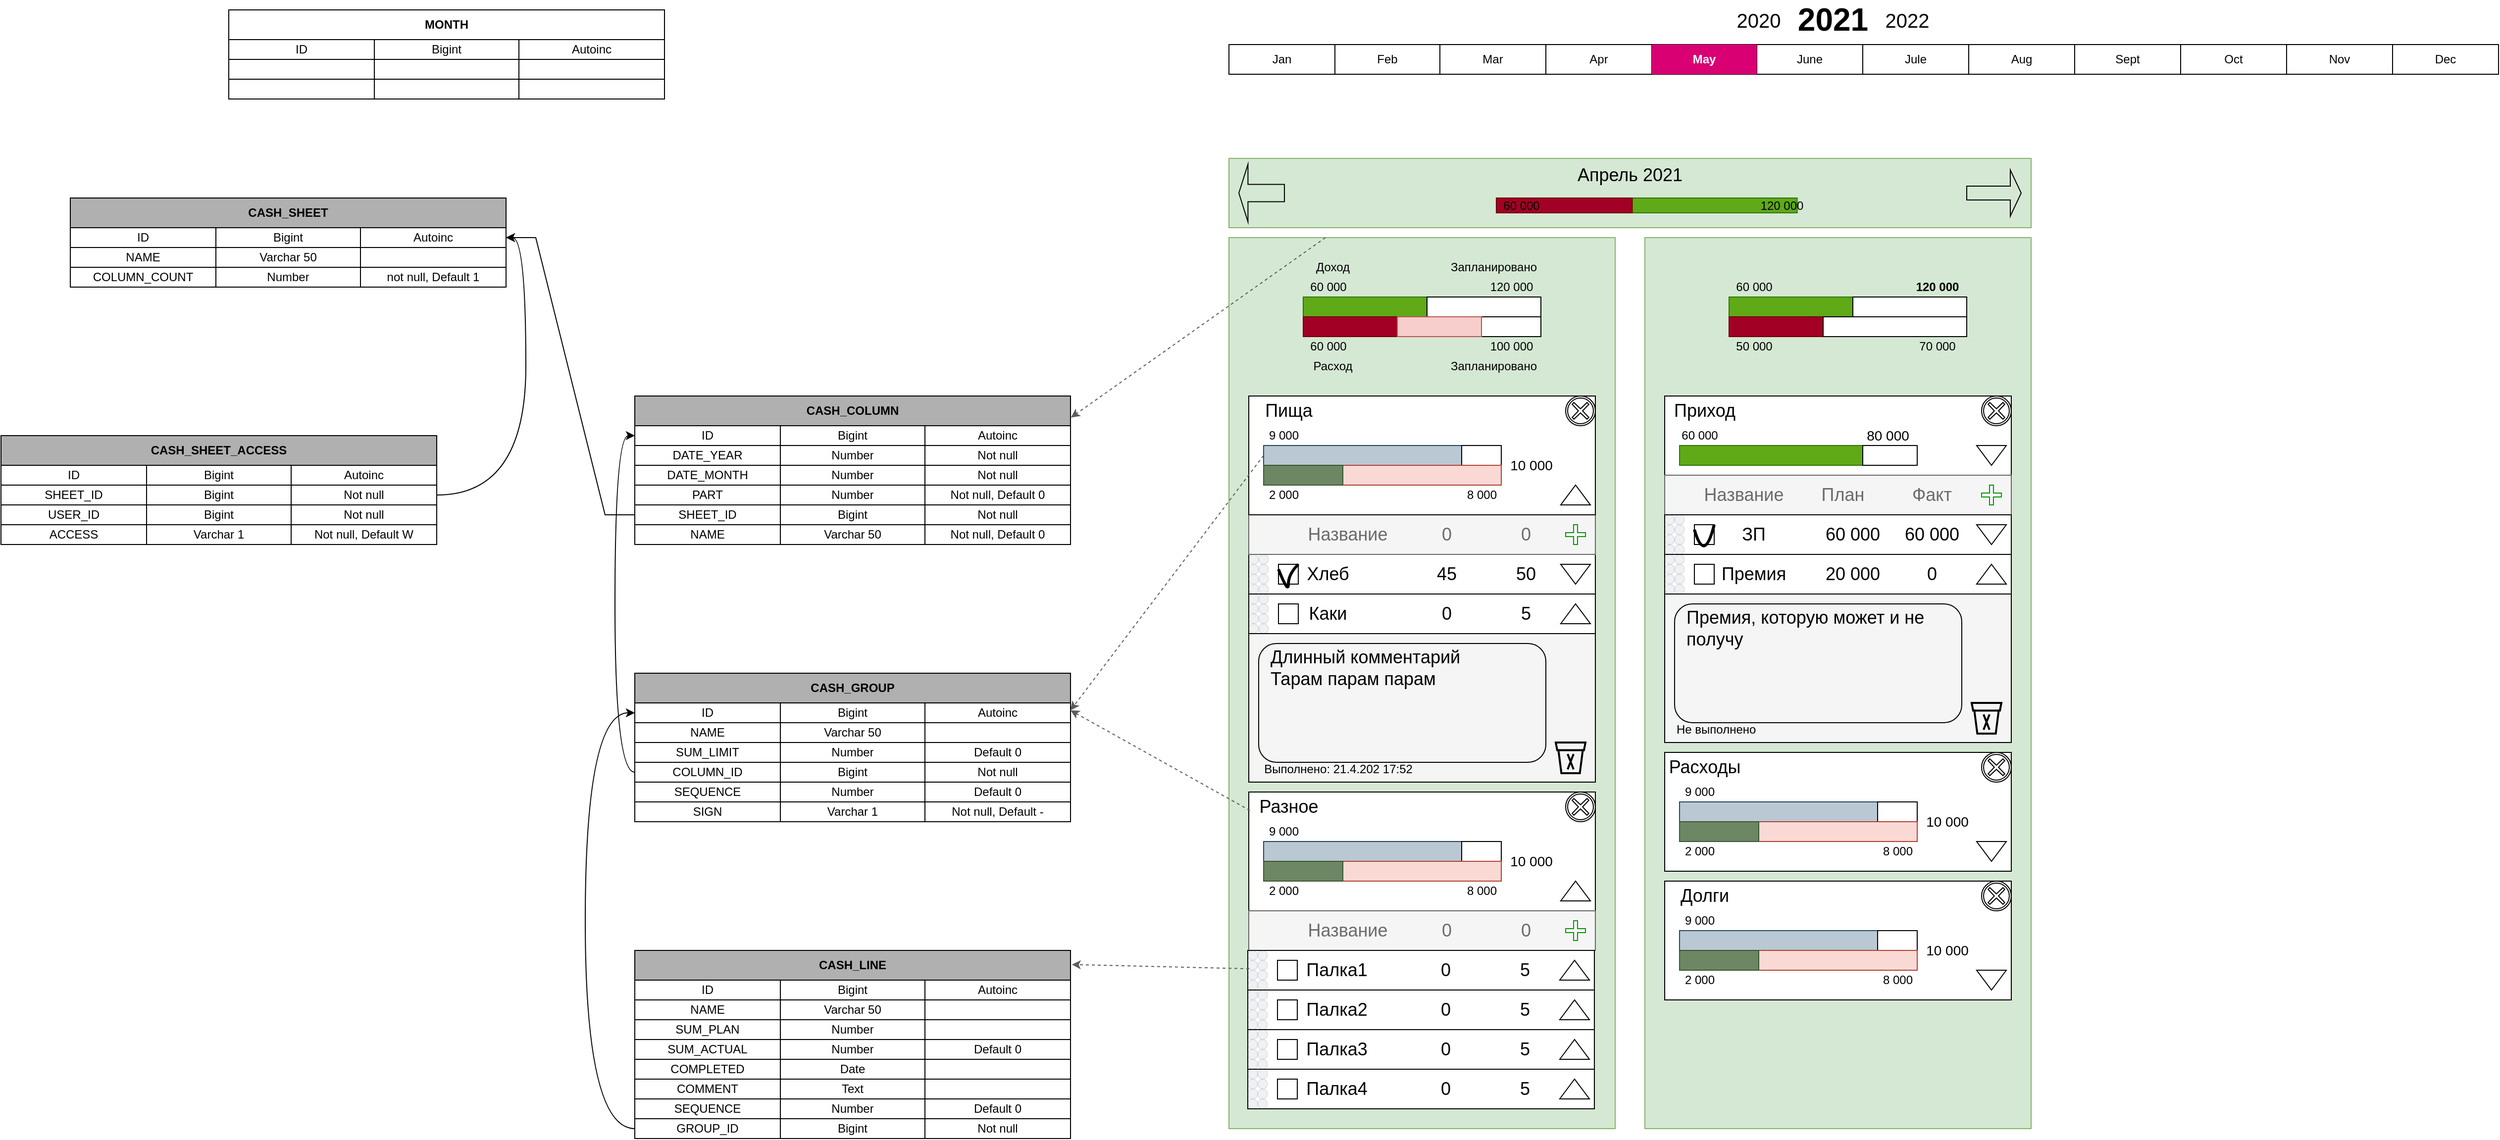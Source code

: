 <mxfile version="14.5.1" type="device" pages="2"><diagram id="ljOqj4VAa6d0nCVQTkIX" name="Structure"><mxGraphModel dx="2622" dy="1221" grid="1" gridSize="10" guides="1" tooltips="1" connect="1" arrows="1" fold="1" page="0" pageScale="1" pageWidth="850" pageHeight="1100" math="0" shadow="0"><root><mxCell id="0"/><mxCell id="1" parent="0"/><mxCell id="9HDwS5UifnDrJTQMMmZ_-368" value="" style="rounded=0;whiteSpace=wrap;html=1;strokeColor=#82b366;fillColor=#d5e8d4;fontSize=18;" parent="1" vertex="1"><mxGeometry x="540" y="-80" width="390" height="900" as="geometry"/></mxCell><mxCell id="9HDwS5UifnDrJTQMMmZ_-367" value="" style="rounded=0;whiteSpace=wrap;html=1;strokeColor=#82b366;fillColor=#d5e8d4;fontSize=18;" parent="1" vertex="1"><mxGeometry x="120" y="-80" width="390" height="900" as="geometry"/></mxCell><mxCell id="9HDwS5UifnDrJTQMMmZ_-140" value="" style="group" parent="1" vertex="1" connectable="0"><mxGeometry x="140" y="280" width="350" height="40" as="geometry"/></mxCell><mxCell id="9HDwS5UifnDrJTQMMmZ_-84" value="" style="rounded=0;whiteSpace=wrap;html=1;fontSize=18;" parent="9HDwS5UifnDrJTQMMmZ_-140" vertex="1"><mxGeometry width="350" height="40" as="geometry"/></mxCell><mxCell id="9HDwS5UifnDrJTQMMmZ_-85" value="" style="verticalLabelPosition=bottom;verticalAlign=top;html=1;shape=mxgraph.basic.acute_triangle;dx=0.5;fontSize=14;rotation=0;" parent="9HDwS5UifnDrJTQMMmZ_-140" vertex="1"><mxGeometry x="315" y="10" width="30" height="20" as="geometry"/></mxCell><mxCell id="9HDwS5UifnDrJTQMMmZ_-86" value="" style="group" parent="9HDwS5UifnDrJTQMMmZ_-140" vertex="1" connectable="0"><mxGeometry width="20" height="40" as="geometry"/></mxCell><mxCell id="9HDwS5UifnDrJTQMMmZ_-87" value="" style="ellipse;whiteSpace=wrap;html=1;aspect=fixed;fontSize=18;opacity=10;fillColor=#647687;strokeColor=#314354;fontColor=#ffffff;" parent="9HDwS5UifnDrJTQMMmZ_-86" vertex="1"><mxGeometry x="10" width="10" height="10" as="geometry"/></mxCell><mxCell id="9HDwS5UifnDrJTQMMmZ_-88" value="" style="ellipse;whiteSpace=wrap;html=1;aspect=fixed;fontSize=18;opacity=10;fillColor=#647687;strokeColor=#314354;fontColor=#ffffff;" parent="9HDwS5UifnDrJTQMMmZ_-86" vertex="1"><mxGeometry width="10" height="10" as="geometry"/></mxCell><mxCell id="9HDwS5UifnDrJTQMMmZ_-89" value="" style="ellipse;whiteSpace=wrap;html=1;aspect=fixed;fontSize=18;opacity=10;fillColor=#647687;strokeColor=#314354;fontColor=#ffffff;" parent="9HDwS5UifnDrJTQMMmZ_-86" vertex="1"><mxGeometry y="10" width="10" height="10" as="geometry"/></mxCell><mxCell id="9HDwS5UifnDrJTQMMmZ_-90" value="" style="ellipse;whiteSpace=wrap;html=1;aspect=fixed;fontSize=18;opacity=10;fillColor=#647687;strokeColor=#314354;fontColor=#ffffff;" parent="9HDwS5UifnDrJTQMMmZ_-86" vertex="1"><mxGeometry x="10" y="10" width="10" height="10" as="geometry"/></mxCell><mxCell id="9HDwS5UifnDrJTQMMmZ_-91" value="" style="ellipse;whiteSpace=wrap;html=1;aspect=fixed;fontSize=18;opacity=10;fillColor=#647687;strokeColor=#314354;fontColor=#ffffff;" parent="9HDwS5UifnDrJTQMMmZ_-86" vertex="1"><mxGeometry x="10" y="20" width="10" height="10" as="geometry"/></mxCell><mxCell id="9HDwS5UifnDrJTQMMmZ_-92" value="" style="ellipse;whiteSpace=wrap;html=1;aspect=fixed;fontSize=18;opacity=10;fillColor=#647687;strokeColor=#314354;fontColor=#ffffff;" parent="9HDwS5UifnDrJTQMMmZ_-86" vertex="1"><mxGeometry y="20" width="10" height="10" as="geometry"/></mxCell><mxCell id="9HDwS5UifnDrJTQMMmZ_-93" value="" style="ellipse;whiteSpace=wrap;html=1;aspect=fixed;fontSize=18;opacity=10;fillColor=#647687;strokeColor=#314354;fontColor=#ffffff;" parent="9HDwS5UifnDrJTQMMmZ_-86" vertex="1"><mxGeometry y="30" width="10" height="10" as="geometry"/></mxCell><mxCell id="9HDwS5UifnDrJTQMMmZ_-94" value="" style="ellipse;whiteSpace=wrap;html=1;aspect=fixed;fontSize=18;opacity=10;fillColor=#647687;strokeColor=#314354;fontColor=#ffffff;" parent="9HDwS5UifnDrJTQMMmZ_-86" vertex="1"><mxGeometry x="10" y="30" width="10" height="10" as="geometry"/></mxCell><mxCell id="9HDwS5UifnDrJTQMMmZ_-95" value="" style="rounded=0;whiteSpace=wrap;html=1;fontSize=18;fillColor=none;" parent="9HDwS5UifnDrJTQMMmZ_-140" vertex="1"><mxGeometry x="30" y="10" width="20" height="20" as="geometry"/></mxCell><mxCell id="9HDwS5UifnDrJTQMMmZ_-96" value="Каки" style="text;html=1;strokeColor=none;fillColor=none;align=center;verticalAlign=middle;whiteSpace=wrap;rounded=0;fontSize=18;" parent="9HDwS5UifnDrJTQMMmZ_-140" vertex="1"><mxGeometry x="60" y="10" width="40" height="20" as="geometry"/></mxCell><mxCell id="9HDwS5UifnDrJTQMMmZ_-97" value="5" style="text;html=1;strokeColor=none;fillColor=none;align=center;verticalAlign=middle;whiteSpace=wrap;rounded=0;fontSize=18;" parent="9HDwS5UifnDrJTQMMmZ_-140" vertex="1"><mxGeometry x="260" y="10" width="40" height="20" as="geometry"/></mxCell><mxCell id="9HDwS5UifnDrJTQMMmZ_-98" value="0" style="text;html=1;strokeColor=none;fillColor=none;align=center;verticalAlign=middle;whiteSpace=wrap;rounded=0;fontSize=18;" parent="9HDwS5UifnDrJTQMMmZ_-140" vertex="1"><mxGeometry x="180" y="10" width="40" height="20" as="geometry"/></mxCell><mxCell id="9HDwS5UifnDrJTQMMmZ_-141" value="" style="group" parent="1" vertex="1" connectable="0"><mxGeometry x="140" y="240" width="350" height="40" as="geometry"/></mxCell><mxCell id="9HDwS5UifnDrJTQMMmZ_-52" value="" style="rounded=0;whiteSpace=wrap;html=1;fontSize=18;" parent="9HDwS5UifnDrJTQMMmZ_-141" vertex="1"><mxGeometry width="350" height="40" as="geometry"/></mxCell><mxCell id="9HDwS5UifnDrJTQMMmZ_-54" value="" style="verticalLabelPosition=bottom;verticalAlign=top;html=1;shape=mxgraph.basic.acute_triangle;dx=0.5;fontSize=14;rotation=-180;" parent="9HDwS5UifnDrJTQMMmZ_-141" vertex="1"><mxGeometry x="315" y="10" width="30" height="20" as="geometry"/></mxCell><mxCell id="9HDwS5UifnDrJTQMMmZ_-76" value="" style="group" parent="9HDwS5UifnDrJTQMMmZ_-141" vertex="1" connectable="0"><mxGeometry width="20" height="40" as="geometry"/></mxCell><mxCell id="9HDwS5UifnDrJTQMMmZ_-56" value="" style="ellipse;whiteSpace=wrap;html=1;aspect=fixed;fontSize=18;opacity=10;fillColor=#647687;strokeColor=#314354;fontColor=#ffffff;" parent="9HDwS5UifnDrJTQMMmZ_-76" vertex="1"><mxGeometry x="10" width="10" height="10" as="geometry"/></mxCell><mxCell id="9HDwS5UifnDrJTQMMmZ_-61" value="" style="ellipse;whiteSpace=wrap;html=1;aspect=fixed;fontSize=18;opacity=10;fillColor=#647687;strokeColor=#314354;fontColor=#ffffff;" parent="9HDwS5UifnDrJTQMMmZ_-76" vertex="1"><mxGeometry width="10" height="10" as="geometry"/></mxCell><mxCell id="9HDwS5UifnDrJTQMMmZ_-62" value="" style="ellipse;whiteSpace=wrap;html=1;aspect=fixed;fontSize=18;opacity=10;fillColor=#647687;strokeColor=#314354;fontColor=#ffffff;" parent="9HDwS5UifnDrJTQMMmZ_-76" vertex="1"><mxGeometry y="10" width="10" height="10" as="geometry"/></mxCell><mxCell id="9HDwS5UifnDrJTQMMmZ_-63" value="" style="ellipse;whiteSpace=wrap;html=1;aspect=fixed;fontSize=18;opacity=10;fillColor=#647687;strokeColor=#314354;fontColor=#ffffff;" parent="9HDwS5UifnDrJTQMMmZ_-76" vertex="1"><mxGeometry x="10" y="10" width="10" height="10" as="geometry"/></mxCell><mxCell id="9HDwS5UifnDrJTQMMmZ_-64" value="" style="ellipse;whiteSpace=wrap;html=1;aspect=fixed;fontSize=18;opacity=10;fillColor=#647687;strokeColor=#314354;fontColor=#ffffff;" parent="9HDwS5UifnDrJTQMMmZ_-76" vertex="1"><mxGeometry x="10" y="20" width="10" height="10" as="geometry"/></mxCell><mxCell id="9HDwS5UifnDrJTQMMmZ_-65" value="" style="ellipse;whiteSpace=wrap;html=1;aspect=fixed;fontSize=18;opacity=10;fillColor=#647687;strokeColor=#314354;fontColor=#ffffff;" parent="9HDwS5UifnDrJTQMMmZ_-76" vertex="1"><mxGeometry y="20" width="10" height="10" as="geometry"/></mxCell><mxCell id="9HDwS5UifnDrJTQMMmZ_-66" value="" style="ellipse;whiteSpace=wrap;html=1;aspect=fixed;fontSize=18;opacity=10;fillColor=#647687;strokeColor=#314354;fontColor=#ffffff;" parent="9HDwS5UifnDrJTQMMmZ_-76" vertex="1"><mxGeometry y="30" width="10" height="10" as="geometry"/></mxCell><mxCell id="9HDwS5UifnDrJTQMMmZ_-67" value="" style="ellipse;whiteSpace=wrap;html=1;aspect=fixed;fontSize=18;opacity=10;fillColor=#647687;strokeColor=#314354;fontColor=#ffffff;" parent="9HDwS5UifnDrJTQMMmZ_-76" vertex="1"><mxGeometry x="10" y="30" width="10" height="10" as="geometry"/></mxCell><mxCell id="9HDwS5UifnDrJTQMMmZ_-79" value="" style="rounded=0;whiteSpace=wrap;html=1;fontSize=18;fillColor=none;" parent="9HDwS5UifnDrJTQMMmZ_-141" vertex="1"><mxGeometry x="30" y="10" width="20" height="20" as="geometry"/></mxCell><mxCell id="9HDwS5UifnDrJTQMMmZ_-80" value="Хлеб" style="text;html=1;strokeColor=none;fillColor=none;align=center;verticalAlign=middle;whiteSpace=wrap;rounded=0;fontSize=18;" parent="9HDwS5UifnDrJTQMMmZ_-141" vertex="1"><mxGeometry x="60" y="10" width="40" height="20" as="geometry"/></mxCell><mxCell id="9HDwS5UifnDrJTQMMmZ_-81" value="50" style="text;html=1;strokeColor=none;fillColor=none;align=center;verticalAlign=middle;whiteSpace=wrap;rounded=0;fontSize=18;" parent="9HDwS5UifnDrJTQMMmZ_-141" vertex="1"><mxGeometry x="260" y="10" width="40" height="20" as="geometry"/></mxCell><mxCell id="9HDwS5UifnDrJTQMMmZ_-82" value="45" style="text;html=1;strokeColor=none;fillColor=none;align=center;verticalAlign=middle;whiteSpace=wrap;rounded=0;fontSize=18;" parent="9HDwS5UifnDrJTQMMmZ_-141" vertex="1"><mxGeometry x="180" y="10" width="40" height="20" as="geometry"/></mxCell><mxCell id="9HDwS5UifnDrJTQMMmZ_-83" value="" style="curved=1;endArrow=none;html=1;fontSize=18;endFill=0;exitX=1;exitY=0;exitDx=0;exitDy=0;entryX=0;entryY=0.25;entryDx=0;entryDy=0;strokeWidth=3;" parent="9HDwS5UifnDrJTQMMmZ_-141" source="9HDwS5UifnDrJTQMMmZ_-79" target="9HDwS5UifnDrJTQMMmZ_-79" edge="1"><mxGeometry width="50" height="50" relative="1" as="geometry"><mxPoint x="50" y="10" as="sourcePoint"/><mxPoint x="30" y="20" as="targetPoint"/><Array as="points"><mxPoint x="40" y="20"/><mxPoint x="40" y="40"/></Array></mxGeometry></mxCell><mxCell id="9HDwS5UifnDrJTQMMmZ_-142" value="" style="group" parent="1" vertex="1" connectable="0"><mxGeometry x="140" y="200" width="350" height="40" as="geometry"/></mxCell><mxCell id="9HDwS5UifnDrJTQMMmZ_-100" value="" style="rounded=0;whiteSpace=wrap;html=1;fillColor=#f5f5f5;fontSize=18;strokeColor=#666666;fontColor=#333333;" parent="9HDwS5UifnDrJTQMMmZ_-142" vertex="1"><mxGeometry width="350" height="40" as="geometry"/></mxCell><mxCell id="9HDwS5UifnDrJTQMMmZ_-105" value="" style="shape=cross;whiteSpace=wrap;html=1;fillColor=none;fontSize=18;fontColor=#009900;strokeColor=#009900;" parent="9HDwS5UifnDrJTQMMmZ_-142" vertex="1"><mxGeometry x="320" y="10" width="20" height="20" as="geometry"/></mxCell><mxCell id="9HDwS5UifnDrJTQMMmZ_-106" value="Название" style="text;html=1;strokeColor=none;fillColor=none;align=center;verticalAlign=middle;whiteSpace=wrap;rounded=0;fontSize=18;fontColor=#6B6B6B;" parent="9HDwS5UifnDrJTQMMmZ_-142" vertex="1"><mxGeometry x="50" y="10" width="100" height="20" as="geometry"/></mxCell><mxCell id="9HDwS5UifnDrJTQMMmZ_-108" value="0" style="text;html=1;strokeColor=none;fillColor=none;align=center;verticalAlign=middle;whiteSpace=wrap;rounded=0;fontSize=18;fontColor=#6B6B6B;" parent="9HDwS5UifnDrJTQMMmZ_-142" vertex="1"><mxGeometry x="180" y="10" width="40" height="20" as="geometry"/></mxCell><mxCell id="9HDwS5UifnDrJTQMMmZ_-109" value="0" style="text;html=1;strokeColor=none;fillColor=none;align=center;verticalAlign=middle;whiteSpace=wrap;rounded=0;fontSize=18;fontColor=#6B6B6B;" parent="9HDwS5UifnDrJTQMMmZ_-142" vertex="1"><mxGeometry x="260" y="10" width="40" height="20" as="geometry"/></mxCell><mxCell id="9HDwS5UifnDrJTQMMmZ_-143" value="" style="group" parent="1" vertex="1" connectable="0"><mxGeometry x="140" y="80" width="350" height="120" as="geometry"/></mxCell><mxCell id="9HDwS5UifnDrJTQMMmZ_-35" value="" style="rounded=0;whiteSpace=wrap;html=1;fontSize=14;" parent="9HDwS5UifnDrJTQMMmZ_-143" vertex="1"><mxGeometry width="350" height="120" as="geometry"/></mxCell><mxCell id="9HDwS5UifnDrJTQMMmZ_-34" value="" style="verticalLabelPosition=bottom;verticalAlign=top;html=1;shape=mxgraph.basic.acute_triangle;dx=0.5;fontSize=14;" parent="9HDwS5UifnDrJTQMMmZ_-143" vertex="1"><mxGeometry x="315" y="90" width="30" height="20" as="geometry"/></mxCell><mxCell id="9HDwS5UifnDrJTQMMmZ_-37" value="" style="group;fontSize=14;" parent="9HDwS5UifnDrJTQMMmZ_-143" vertex="1" connectable="0"><mxGeometry x="10" y="30" width="305" height="80" as="geometry"/></mxCell><mxCell id="9HDwS5UifnDrJTQMMmZ_-38" value="9 000" style="text;html=1;align=center;verticalAlign=middle;resizable=0;points=[];autosize=1;" parent="9HDwS5UifnDrJTQMMmZ_-37" vertex="1"><mxGeometry width="50" height="20" as="geometry"/></mxCell><mxCell id="9HDwS5UifnDrJTQMMmZ_-39" value="" style="rounded=0;whiteSpace=wrap;html=1;fillColor=#bac8d3;strokeColor=#23445d;" parent="9HDwS5UifnDrJTQMMmZ_-37" vertex="1"><mxGeometry x="5" y="20" width="200" height="20" as="geometry"/></mxCell><mxCell id="9HDwS5UifnDrJTQMMmZ_-40" value="" style="rounded=0;whiteSpace=wrap;html=1;" parent="9HDwS5UifnDrJTQMMmZ_-37" vertex="1"><mxGeometry x="205" y="20" width="40" height="20" as="geometry"/></mxCell><mxCell id="9HDwS5UifnDrJTQMMmZ_-41" value="" style="rounded=0;whiteSpace=wrap;html=1;fillColor=#fad9d5;strokeColor=#ae4132;" parent="9HDwS5UifnDrJTQMMmZ_-37" vertex="1"><mxGeometry x="85" y="40" width="160" height="20" as="geometry"/></mxCell><mxCell id="9HDwS5UifnDrJTQMMmZ_-42" value="" style="rounded=0;whiteSpace=wrap;html=1;fillColor=#6d8764;strokeColor=#3A5431;fontColor=#ffffff;" parent="9HDwS5UifnDrJTQMMmZ_-37" vertex="1"><mxGeometry x="5" y="40" width="80" height="20" as="geometry"/></mxCell><mxCell id="9HDwS5UifnDrJTQMMmZ_-43" value="2 000" style="text;html=1;align=center;verticalAlign=middle;resizable=0;points=[];autosize=1;" parent="9HDwS5UifnDrJTQMMmZ_-37" vertex="1"><mxGeometry y="60" width="50" height="20" as="geometry"/></mxCell><mxCell id="9HDwS5UifnDrJTQMMmZ_-44" value="8 000" style="text;html=1;align=center;verticalAlign=middle;resizable=0;points=[];autosize=1;" parent="9HDwS5UifnDrJTQMMmZ_-37" vertex="1"><mxGeometry x="200" y="60" width="50" height="20" as="geometry"/></mxCell><mxCell id="9HDwS5UifnDrJTQMMmZ_-45" value="10 000" style="text;html=1;align=center;verticalAlign=middle;resizable=0;points=[];autosize=1;fontSize=14;" parent="9HDwS5UifnDrJTQMMmZ_-37" vertex="1"><mxGeometry x="245" y="30" width="60" height="20" as="geometry"/></mxCell><mxCell id="9HDwS5UifnDrJTQMMmZ_-49" value="Пища" style="text;html=1;align=center;verticalAlign=middle;resizable=0;points=[];autosize=1;fontSize=18;" parent="9HDwS5UifnDrJTQMMmZ_-143" vertex="1"><mxGeometry x="10" width="60" height="30" as="geometry"/></mxCell><mxCell id="9HDwS5UifnDrJTQMMmZ_-55" value="" style="shape=mxgraph.bpmn.shape;html=1;verticalLabelPosition=bottom;labelBackgroundColor=#ffffff;verticalAlign=top;align=center;perimeter=ellipsePerimeter;outlineConnect=0;outline=boundInt;symbol=cancel;fontSize=18;" parent="9HDwS5UifnDrJTQMMmZ_-143" vertex="1"><mxGeometry x="320" width="30" height="30" as="geometry"/></mxCell><mxCell id="9HDwS5UifnDrJTQMMmZ_-164" value="" style="group" parent="1" vertex="1" connectable="0"><mxGeometry x="140" y="320" width="350" height="150" as="geometry"/></mxCell><mxCell id="9HDwS5UifnDrJTQMMmZ_-163" value="" style="group;fillColor=#f5f5f5;strokeColor=#666666;fontColor=#333333;container=0;" parent="9HDwS5UifnDrJTQMMmZ_-164" vertex="1" connectable="0"><mxGeometry width="350" height="150" as="geometry"/></mxCell><mxCell id="9HDwS5UifnDrJTQMMmZ_-158" value="" style="rounded=0;whiteSpace=wrap;html=1;fillColor=none;fontSize=18;fontColor=#009900;" parent="9HDwS5UifnDrJTQMMmZ_-164" vertex="1"><mxGeometry width="350" height="150" as="geometry"/></mxCell><mxCell id="9HDwS5UifnDrJTQMMmZ_-159" value="&lt;font color=&quot;#000000&quot; style=&quot;font-size: 12px&quot;&gt;Выполнено: 21.4.202 17:52&lt;/font&gt;" style="text;html=1;align=center;verticalAlign=middle;resizable=0;points=[];autosize=1;fontSize=18;fontColor=#009900;" parent="9HDwS5UifnDrJTQMMmZ_-164" vertex="1"><mxGeometry y="120" width="180" height="30" as="geometry"/></mxCell><mxCell id="9HDwS5UifnDrJTQMMmZ_-160" value="" style="rounded=1;whiteSpace=wrap;html=1;strokeColor=#000000;fillColor=none;fontSize=18;fontColor=#009900;" parent="9HDwS5UifnDrJTQMMmZ_-164" vertex="1"><mxGeometry x="10" y="10" width="290" height="120" as="geometry"/></mxCell><mxCell id="9HDwS5UifnDrJTQMMmZ_-161" value="Длинный комментарий&lt;br&gt;&lt;div&gt;&lt;span&gt;Тарам парам парам&lt;/span&gt;&lt;/div&gt;" style="text;html=1;strokeColor=none;fillColor=none;align=left;verticalAlign=middle;whiteSpace=wrap;rounded=0;fontSize=18;" parent="9HDwS5UifnDrJTQMMmZ_-164" vertex="1"><mxGeometry x="20" y="10" width="260" height="50" as="geometry"/></mxCell><mxCell id="9HDwS5UifnDrJTQMMmZ_-162" value="" style="html=1;verticalLabelPosition=bottom;align=center;labelBackgroundColor=#ffffff;verticalAlign=top;strokeWidth=2;shadow=0;dashed=0;shape=mxgraph.ios7.icons.basket_cancel;fillColor=none;fontSize=18;fontColor=#000000;" parent="9HDwS5UifnDrJTQMMmZ_-164" vertex="1"><mxGeometry x="310" y="110" width="30" height="31" as="geometry"/></mxCell><mxCell id="9HDwS5UifnDrJTQMMmZ_-165" value="" style="group" parent="1" vertex="1" connectable="0"><mxGeometry x="140" y="480" width="350" height="120" as="geometry"/></mxCell><mxCell id="9HDwS5UifnDrJTQMMmZ_-166" value="" style="rounded=0;whiteSpace=wrap;html=1;fontSize=14;" parent="9HDwS5UifnDrJTQMMmZ_-165" vertex="1"><mxGeometry width="350" height="120" as="geometry"/></mxCell><mxCell id="9HDwS5UifnDrJTQMMmZ_-167" value="" style="verticalLabelPosition=bottom;verticalAlign=top;html=1;shape=mxgraph.basic.acute_triangle;dx=0.5;fontSize=14;" parent="9HDwS5UifnDrJTQMMmZ_-165" vertex="1"><mxGeometry x="315" y="90" width="30" height="20" as="geometry"/></mxCell><mxCell id="9HDwS5UifnDrJTQMMmZ_-168" value="" style="group;fontSize=14;" parent="9HDwS5UifnDrJTQMMmZ_-165" vertex="1" connectable="0"><mxGeometry x="10" y="30" width="305" height="80" as="geometry"/></mxCell><mxCell id="9HDwS5UifnDrJTQMMmZ_-169" value="9 000" style="text;html=1;align=center;verticalAlign=middle;resizable=0;points=[];autosize=1;" parent="9HDwS5UifnDrJTQMMmZ_-168" vertex="1"><mxGeometry width="50" height="20" as="geometry"/></mxCell><mxCell id="9HDwS5UifnDrJTQMMmZ_-170" value="" style="rounded=0;whiteSpace=wrap;html=1;fillColor=#bac8d3;strokeColor=#23445d;" parent="9HDwS5UifnDrJTQMMmZ_-168" vertex="1"><mxGeometry x="5" y="20" width="200" height="20" as="geometry"/></mxCell><mxCell id="9HDwS5UifnDrJTQMMmZ_-171" value="" style="rounded=0;whiteSpace=wrap;html=1;" parent="9HDwS5UifnDrJTQMMmZ_-168" vertex="1"><mxGeometry x="205" y="20" width="40" height="20" as="geometry"/></mxCell><mxCell id="9HDwS5UifnDrJTQMMmZ_-172" value="" style="rounded=0;whiteSpace=wrap;html=1;fillColor=#fad9d5;strokeColor=#ae4132;" parent="9HDwS5UifnDrJTQMMmZ_-168" vertex="1"><mxGeometry x="85" y="40" width="160" height="20" as="geometry"/></mxCell><mxCell id="9HDwS5UifnDrJTQMMmZ_-173" value="" style="rounded=0;whiteSpace=wrap;html=1;fillColor=#6d8764;strokeColor=#3A5431;fontColor=#ffffff;" parent="9HDwS5UifnDrJTQMMmZ_-168" vertex="1"><mxGeometry x="5" y="40" width="80" height="20" as="geometry"/></mxCell><mxCell id="9HDwS5UifnDrJTQMMmZ_-174" value="2 000" style="text;html=1;align=center;verticalAlign=middle;resizable=0;points=[];autosize=1;" parent="9HDwS5UifnDrJTQMMmZ_-168" vertex="1"><mxGeometry y="60" width="50" height="20" as="geometry"/></mxCell><mxCell id="9HDwS5UifnDrJTQMMmZ_-175" value="8 000" style="text;html=1;align=center;verticalAlign=middle;resizable=0;points=[];autosize=1;" parent="9HDwS5UifnDrJTQMMmZ_-168" vertex="1"><mxGeometry x="200" y="60" width="50" height="20" as="geometry"/></mxCell><mxCell id="9HDwS5UifnDrJTQMMmZ_-176" value="10 000" style="text;html=1;align=center;verticalAlign=middle;resizable=0;points=[];autosize=1;fontSize=14;" parent="9HDwS5UifnDrJTQMMmZ_-168" vertex="1"><mxGeometry x="245" y="30" width="60" height="20" as="geometry"/></mxCell><mxCell id="9HDwS5UifnDrJTQMMmZ_-177" value="Разное" style="text;html=1;align=center;verticalAlign=middle;resizable=0;points=[];autosize=1;fontSize=18;" parent="9HDwS5UifnDrJTQMMmZ_-165" vertex="1"><mxGeometry x="5" width="70" height="30" as="geometry"/></mxCell><mxCell id="9HDwS5UifnDrJTQMMmZ_-178" value="" style="shape=mxgraph.bpmn.shape;html=1;verticalLabelPosition=bottom;labelBackgroundColor=#ffffff;verticalAlign=top;align=center;perimeter=ellipsePerimeter;outlineConnect=0;outline=boundInt;symbol=cancel;fontSize=18;" parent="9HDwS5UifnDrJTQMMmZ_-165" vertex="1"><mxGeometry x="320" width="30" height="30" as="geometry"/></mxCell><mxCell id="9HDwS5UifnDrJTQMMmZ_-179" value="" style="group" parent="1" vertex="1" connectable="0"><mxGeometry x="140" y="600" width="350" height="40" as="geometry"/></mxCell><mxCell id="9HDwS5UifnDrJTQMMmZ_-180" value="" style="rounded=0;whiteSpace=wrap;html=1;fillColor=#f5f5f5;fontSize=18;strokeColor=#666666;fontColor=#333333;" parent="9HDwS5UifnDrJTQMMmZ_-179" vertex="1"><mxGeometry width="350" height="40" as="geometry"/></mxCell><mxCell id="9HDwS5UifnDrJTQMMmZ_-181" value="" style="shape=cross;whiteSpace=wrap;html=1;fillColor=none;fontSize=18;fontColor=#009900;strokeColor=#009900;" parent="9HDwS5UifnDrJTQMMmZ_-179" vertex="1"><mxGeometry x="320" y="10" width="20" height="20" as="geometry"/></mxCell><mxCell id="9HDwS5UifnDrJTQMMmZ_-182" value="Название" style="text;html=1;strokeColor=none;fillColor=none;align=center;verticalAlign=middle;whiteSpace=wrap;rounded=0;fontSize=18;fontColor=#6B6B6B;" parent="9HDwS5UifnDrJTQMMmZ_-179" vertex="1"><mxGeometry x="50" y="10" width="100" height="20" as="geometry"/></mxCell><mxCell id="9HDwS5UifnDrJTQMMmZ_-183" value="0" style="text;html=1;strokeColor=none;fillColor=none;align=center;verticalAlign=middle;whiteSpace=wrap;rounded=0;fontSize=18;fontColor=#6B6B6B;" parent="9HDwS5UifnDrJTQMMmZ_-179" vertex="1"><mxGeometry x="180" y="10" width="40" height="20" as="geometry"/></mxCell><mxCell id="9HDwS5UifnDrJTQMMmZ_-184" value="0" style="text;html=1;strokeColor=none;fillColor=none;align=center;verticalAlign=middle;whiteSpace=wrap;rounded=0;fontSize=18;fontColor=#6B6B6B;" parent="9HDwS5UifnDrJTQMMmZ_-179" vertex="1"><mxGeometry x="260" y="10" width="40" height="20" as="geometry"/></mxCell><mxCell id="9HDwS5UifnDrJTQMMmZ_-185" value="" style="group" parent="1" vertex="1" connectable="0"><mxGeometry x="139" y="640" width="350" height="40" as="geometry"/></mxCell><mxCell id="9HDwS5UifnDrJTQMMmZ_-186" value="" style="rounded=0;whiteSpace=wrap;html=1;fontSize=18;" parent="9HDwS5UifnDrJTQMMmZ_-185" vertex="1"><mxGeometry width="350" height="40" as="geometry"/></mxCell><mxCell id="9HDwS5UifnDrJTQMMmZ_-187" value="" style="verticalLabelPosition=bottom;verticalAlign=top;html=1;shape=mxgraph.basic.acute_triangle;dx=0.5;fontSize=14;rotation=0;" parent="9HDwS5UifnDrJTQMMmZ_-185" vertex="1"><mxGeometry x="315" y="10" width="30" height="20" as="geometry"/></mxCell><mxCell id="9HDwS5UifnDrJTQMMmZ_-188" value="" style="group" parent="9HDwS5UifnDrJTQMMmZ_-185" vertex="1" connectable="0"><mxGeometry width="20" height="40" as="geometry"/></mxCell><mxCell id="9HDwS5UifnDrJTQMMmZ_-189" value="" style="ellipse;whiteSpace=wrap;html=1;aspect=fixed;fontSize=18;opacity=10;fillColor=#647687;strokeColor=#314354;fontColor=#ffffff;" parent="9HDwS5UifnDrJTQMMmZ_-188" vertex="1"><mxGeometry x="10" width="10" height="10" as="geometry"/></mxCell><mxCell id="9HDwS5UifnDrJTQMMmZ_-190" value="" style="ellipse;whiteSpace=wrap;html=1;aspect=fixed;fontSize=18;opacity=10;fillColor=#647687;strokeColor=#314354;fontColor=#ffffff;" parent="9HDwS5UifnDrJTQMMmZ_-188" vertex="1"><mxGeometry width="10" height="10" as="geometry"/></mxCell><mxCell id="9HDwS5UifnDrJTQMMmZ_-191" value="" style="ellipse;whiteSpace=wrap;html=1;aspect=fixed;fontSize=18;opacity=10;fillColor=#647687;strokeColor=#314354;fontColor=#ffffff;" parent="9HDwS5UifnDrJTQMMmZ_-188" vertex="1"><mxGeometry y="10" width="10" height="10" as="geometry"/></mxCell><mxCell id="9HDwS5UifnDrJTQMMmZ_-192" value="" style="ellipse;whiteSpace=wrap;html=1;aspect=fixed;fontSize=18;opacity=10;fillColor=#647687;strokeColor=#314354;fontColor=#ffffff;" parent="9HDwS5UifnDrJTQMMmZ_-188" vertex="1"><mxGeometry x="10" y="10" width="10" height="10" as="geometry"/></mxCell><mxCell id="9HDwS5UifnDrJTQMMmZ_-193" value="" style="ellipse;whiteSpace=wrap;html=1;aspect=fixed;fontSize=18;opacity=10;fillColor=#647687;strokeColor=#314354;fontColor=#ffffff;" parent="9HDwS5UifnDrJTQMMmZ_-188" vertex="1"><mxGeometry x="10" y="20" width="10" height="10" as="geometry"/></mxCell><mxCell id="9HDwS5UifnDrJTQMMmZ_-194" value="" style="ellipse;whiteSpace=wrap;html=1;aspect=fixed;fontSize=18;opacity=10;fillColor=#647687;strokeColor=#314354;fontColor=#ffffff;" parent="9HDwS5UifnDrJTQMMmZ_-188" vertex="1"><mxGeometry y="20" width="10" height="10" as="geometry"/></mxCell><mxCell id="9HDwS5UifnDrJTQMMmZ_-195" value="" style="ellipse;whiteSpace=wrap;html=1;aspect=fixed;fontSize=18;opacity=10;fillColor=#647687;strokeColor=#314354;fontColor=#ffffff;" parent="9HDwS5UifnDrJTQMMmZ_-188" vertex="1"><mxGeometry y="30" width="10" height="10" as="geometry"/></mxCell><mxCell id="9HDwS5UifnDrJTQMMmZ_-196" value="" style="ellipse;whiteSpace=wrap;html=1;aspect=fixed;fontSize=18;opacity=10;fillColor=#647687;strokeColor=#314354;fontColor=#ffffff;" parent="9HDwS5UifnDrJTQMMmZ_-188" vertex="1"><mxGeometry x="10" y="30" width="10" height="10" as="geometry"/></mxCell><mxCell id="9HDwS5UifnDrJTQMMmZ_-197" value="" style="rounded=0;whiteSpace=wrap;html=1;fontSize=18;fillColor=none;" parent="9HDwS5UifnDrJTQMMmZ_-185" vertex="1"><mxGeometry x="30" y="10" width="20" height="20" as="geometry"/></mxCell><mxCell id="9HDwS5UifnDrJTQMMmZ_-198" value="Палка1" style="text;html=1;strokeColor=none;fillColor=none;align=center;verticalAlign=middle;whiteSpace=wrap;rounded=0;fontSize=18;" parent="9HDwS5UifnDrJTQMMmZ_-185" vertex="1"><mxGeometry x="60" y="10" width="60" height="20" as="geometry"/></mxCell><mxCell id="9HDwS5UifnDrJTQMMmZ_-199" value="5" style="text;html=1;strokeColor=none;fillColor=none;align=center;verticalAlign=middle;whiteSpace=wrap;rounded=0;fontSize=18;" parent="9HDwS5UifnDrJTQMMmZ_-185" vertex="1"><mxGeometry x="260" y="10" width="40" height="20" as="geometry"/></mxCell><mxCell id="9HDwS5UifnDrJTQMMmZ_-200" value="0" style="text;html=1;strokeColor=none;fillColor=none;align=center;verticalAlign=middle;whiteSpace=wrap;rounded=0;fontSize=18;" parent="9HDwS5UifnDrJTQMMmZ_-185" vertex="1"><mxGeometry x="180" y="10" width="40" height="20" as="geometry"/></mxCell><mxCell id="9HDwS5UifnDrJTQMMmZ_-243" value="" style="group" parent="1" vertex="1" connectable="0"><mxGeometry x="139" y="680" width="350" height="40" as="geometry"/></mxCell><mxCell id="9HDwS5UifnDrJTQMMmZ_-244" value="" style="rounded=0;whiteSpace=wrap;html=1;fontSize=18;" parent="9HDwS5UifnDrJTQMMmZ_-243" vertex="1"><mxGeometry width="350" height="40" as="geometry"/></mxCell><mxCell id="9HDwS5UifnDrJTQMMmZ_-245" value="" style="verticalLabelPosition=bottom;verticalAlign=top;html=1;shape=mxgraph.basic.acute_triangle;dx=0.5;fontSize=14;rotation=0;" parent="9HDwS5UifnDrJTQMMmZ_-243" vertex="1"><mxGeometry x="315" y="10" width="30" height="20" as="geometry"/></mxCell><mxCell id="9HDwS5UifnDrJTQMMmZ_-246" value="" style="group" parent="9HDwS5UifnDrJTQMMmZ_-243" vertex="1" connectable="0"><mxGeometry width="20" height="40" as="geometry"/></mxCell><mxCell id="9HDwS5UifnDrJTQMMmZ_-247" value="" style="ellipse;whiteSpace=wrap;html=1;aspect=fixed;fontSize=18;opacity=10;fillColor=#647687;strokeColor=#314354;fontColor=#ffffff;" parent="9HDwS5UifnDrJTQMMmZ_-246" vertex="1"><mxGeometry x="10" width="10" height="10" as="geometry"/></mxCell><mxCell id="9HDwS5UifnDrJTQMMmZ_-248" value="" style="ellipse;whiteSpace=wrap;html=1;aspect=fixed;fontSize=18;opacity=10;fillColor=#647687;strokeColor=#314354;fontColor=#ffffff;" parent="9HDwS5UifnDrJTQMMmZ_-246" vertex="1"><mxGeometry width="10" height="10" as="geometry"/></mxCell><mxCell id="9HDwS5UifnDrJTQMMmZ_-249" value="" style="ellipse;whiteSpace=wrap;html=1;aspect=fixed;fontSize=18;opacity=10;fillColor=#647687;strokeColor=#314354;fontColor=#ffffff;" parent="9HDwS5UifnDrJTQMMmZ_-246" vertex="1"><mxGeometry y="10" width="10" height="10" as="geometry"/></mxCell><mxCell id="9HDwS5UifnDrJTQMMmZ_-250" value="" style="ellipse;whiteSpace=wrap;html=1;aspect=fixed;fontSize=18;opacity=10;fillColor=#647687;strokeColor=#314354;fontColor=#ffffff;" parent="9HDwS5UifnDrJTQMMmZ_-246" vertex="1"><mxGeometry x="10" y="10" width="10" height="10" as="geometry"/></mxCell><mxCell id="9HDwS5UifnDrJTQMMmZ_-251" value="" style="ellipse;whiteSpace=wrap;html=1;aspect=fixed;fontSize=18;opacity=10;fillColor=#647687;strokeColor=#314354;fontColor=#ffffff;" parent="9HDwS5UifnDrJTQMMmZ_-246" vertex="1"><mxGeometry x="10" y="20" width="10" height="10" as="geometry"/></mxCell><mxCell id="9HDwS5UifnDrJTQMMmZ_-252" value="" style="ellipse;whiteSpace=wrap;html=1;aspect=fixed;fontSize=18;opacity=10;fillColor=#647687;strokeColor=#314354;fontColor=#ffffff;" parent="9HDwS5UifnDrJTQMMmZ_-246" vertex="1"><mxGeometry y="20" width="10" height="10" as="geometry"/></mxCell><mxCell id="9HDwS5UifnDrJTQMMmZ_-253" value="" style="ellipse;whiteSpace=wrap;html=1;aspect=fixed;fontSize=18;opacity=10;fillColor=#647687;strokeColor=#314354;fontColor=#ffffff;" parent="9HDwS5UifnDrJTQMMmZ_-246" vertex="1"><mxGeometry y="30" width="10" height="10" as="geometry"/></mxCell><mxCell id="9HDwS5UifnDrJTQMMmZ_-254" value="" style="ellipse;whiteSpace=wrap;html=1;aspect=fixed;fontSize=18;opacity=10;fillColor=#647687;strokeColor=#314354;fontColor=#ffffff;" parent="9HDwS5UifnDrJTQMMmZ_-246" vertex="1"><mxGeometry x="10" y="30" width="10" height="10" as="geometry"/></mxCell><mxCell id="9HDwS5UifnDrJTQMMmZ_-255" value="" style="rounded=0;whiteSpace=wrap;html=1;fontSize=18;fillColor=none;" parent="9HDwS5UifnDrJTQMMmZ_-243" vertex="1"><mxGeometry x="30" y="10" width="20" height="20" as="geometry"/></mxCell><mxCell id="9HDwS5UifnDrJTQMMmZ_-256" value="Палка2" style="text;html=1;strokeColor=none;fillColor=none;align=center;verticalAlign=middle;whiteSpace=wrap;rounded=0;fontSize=18;" parent="9HDwS5UifnDrJTQMMmZ_-243" vertex="1"><mxGeometry x="60" y="10" width="60" height="20" as="geometry"/></mxCell><mxCell id="9HDwS5UifnDrJTQMMmZ_-257" value="5" style="text;html=1;strokeColor=none;fillColor=none;align=center;verticalAlign=middle;whiteSpace=wrap;rounded=0;fontSize=18;" parent="9HDwS5UifnDrJTQMMmZ_-243" vertex="1"><mxGeometry x="260" y="10" width="40" height="20" as="geometry"/></mxCell><mxCell id="9HDwS5UifnDrJTQMMmZ_-258" value="0" style="text;html=1;strokeColor=none;fillColor=none;align=center;verticalAlign=middle;whiteSpace=wrap;rounded=0;fontSize=18;" parent="9HDwS5UifnDrJTQMMmZ_-243" vertex="1"><mxGeometry x="180" y="10" width="40" height="20" as="geometry"/></mxCell><mxCell id="9HDwS5UifnDrJTQMMmZ_-259" value="" style="group" parent="1" vertex="1" connectable="0"><mxGeometry x="139" y="720" width="350" height="40" as="geometry"/></mxCell><mxCell id="9HDwS5UifnDrJTQMMmZ_-260" value="" style="rounded=0;whiteSpace=wrap;html=1;fontSize=18;" parent="9HDwS5UifnDrJTQMMmZ_-259" vertex="1"><mxGeometry width="350" height="40" as="geometry"/></mxCell><mxCell id="9HDwS5UifnDrJTQMMmZ_-261" value="" style="verticalLabelPosition=bottom;verticalAlign=top;html=1;shape=mxgraph.basic.acute_triangle;dx=0.5;fontSize=14;rotation=0;" parent="9HDwS5UifnDrJTQMMmZ_-259" vertex="1"><mxGeometry x="315" y="10" width="30" height="20" as="geometry"/></mxCell><mxCell id="9HDwS5UifnDrJTQMMmZ_-262" value="" style="group" parent="9HDwS5UifnDrJTQMMmZ_-259" vertex="1" connectable="0"><mxGeometry width="20" height="40" as="geometry"/></mxCell><mxCell id="9HDwS5UifnDrJTQMMmZ_-263" value="" style="ellipse;whiteSpace=wrap;html=1;aspect=fixed;fontSize=18;opacity=10;fillColor=#647687;strokeColor=#314354;fontColor=#ffffff;" parent="9HDwS5UifnDrJTQMMmZ_-262" vertex="1"><mxGeometry x="10" width="10" height="10" as="geometry"/></mxCell><mxCell id="9HDwS5UifnDrJTQMMmZ_-264" value="" style="ellipse;whiteSpace=wrap;html=1;aspect=fixed;fontSize=18;opacity=10;fillColor=#647687;strokeColor=#314354;fontColor=#ffffff;" parent="9HDwS5UifnDrJTQMMmZ_-262" vertex="1"><mxGeometry width="10" height="10" as="geometry"/></mxCell><mxCell id="9HDwS5UifnDrJTQMMmZ_-265" value="" style="ellipse;whiteSpace=wrap;html=1;aspect=fixed;fontSize=18;opacity=10;fillColor=#647687;strokeColor=#314354;fontColor=#ffffff;" parent="9HDwS5UifnDrJTQMMmZ_-262" vertex="1"><mxGeometry y="10" width="10" height="10" as="geometry"/></mxCell><mxCell id="9HDwS5UifnDrJTQMMmZ_-266" value="" style="ellipse;whiteSpace=wrap;html=1;aspect=fixed;fontSize=18;opacity=10;fillColor=#647687;strokeColor=#314354;fontColor=#ffffff;" parent="9HDwS5UifnDrJTQMMmZ_-262" vertex="1"><mxGeometry x="10" y="10" width="10" height="10" as="geometry"/></mxCell><mxCell id="9HDwS5UifnDrJTQMMmZ_-267" value="" style="ellipse;whiteSpace=wrap;html=1;aspect=fixed;fontSize=18;opacity=10;fillColor=#647687;strokeColor=#314354;fontColor=#ffffff;" parent="9HDwS5UifnDrJTQMMmZ_-262" vertex="1"><mxGeometry x="10" y="20" width="10" height="10" as="geometry"/></mxCell><mxCell id="9HDwS5UifnDrJTQMMmZ_-268" value="" style="ellipse;whiteSpace=wrap;html=1;aspect=fixed;fontSize=18;opacity=10;fillColor=#647687;strokeColor=#314354;fontColor=#ffffff;" parent="9HDwS5UifnDrJTQMMmZ_-262" vertex="1"><mxGeometry y="20" width="10" height="10" as="geometry"/></mxCell><mxCell id="9HDwS5UifnDrJTQMMmZ_-269" value="" style="ellipse;whiteSpace=wrap;html=1;aspect=fixed;fontSize=18;opacity=10;fillColor=#647687;strokeColor=#314354;fontColor=#ffffff;" parent="9HDwS5UifnDrJTQMMmZ_-262" vertex="1"><mxGeometry y="30" width="10" height="10" as="geometry"/></mxCell><mxCell id="9HDwS5UifnDrJTQMMmZ_-270" value="" style="ellipse;whiteSpace=wrap;html=1;aspect=fixed;fontSize=18;opacity=10;fillColor=#647687;strokeColor=#314354;fontColor=#ffffff;" parent="9HDwS5UifnDrJTQMMmZ_-262" vertex="1"><mxGeometry x="10" y="30" width="10" height="10" as="geometry"/></mxCell><mxCell id="9HDwS5UifnDrJTQMMmZ_-271" value="" style="rounded=0;whiteSpace=wrap;html=1;fontSize=18;fillColor=none;" parent="9HDwS5UifnDrJTQMMmZ_-259" vertex="1"><mxGeometry x="30" y="10" width="20" height="20" as="geometry"/></mxCell><mxCell id="9HDwS5UifnDrJTQMMmZ_-272" value="Палка3" style="text;html=1;strokeColor=none;fillColor=none;align=center;verticalAlign=middle;whiteSpace=wrap;rounded=0;fontSize=18;" parent="9HDwS5UifnDrJTQMMmZ_-259" vertex="1"><mxGeometry x="60" y="10" width="60" height="20" as="geometry"/></mxCell><mxCell id="9HDwS5UifnDrJTQMMmZ_-273" value="5" style="text;html=1;strokeColor=none;fillColor=none;align=center;verticalAlign=middle;whiteSpace=wrap;rounded=0;fontSize=18;" parent="9HDwS5UifnDrJTQMMmZ_-259" vertex="1"><mxGeometry x="260" y="10" width="40" height="20" as="geometry"/></mxCell><mxCell id="9HDwS5UifnDrJTQMMmZ_-274" value="0" style="text;html=1;strokeColor=none;fillColor=none;align=center;verticalAlign=middle;whiteSpace=wrap;rounded=0;fontSize=18;" parent="9HDwS5UifnDrJTQMMmZ_-259" vertex="1"><mxGeometry x="180" y="10" width="40" height="20" as="geometry"/></mxCell><mxCell id="9HDwS5UifnDrJTQMMmZ_-275" value="" style="group" parent="1" vertex="1" connectable="0"><mxGeometry x="139" y="760" width="350" height="40" as="geometry"/></mxCell><mxCell id="9HDwS5UifnDrJTQMMmZ_-276" value="" style="rounded=0;whiteSpace=wrap;html=1;fontSize=18;" parent="9HDwS5UifnDrJTQMMmZ_-275" vertex="1"><mxGeometry width="350" height="40" as="geometry"/></mxCell><mxCell id="9HDwS5UifnDrJTQMMmZ_-277" value="" style="verticalLabelPosition=bottom;verticalAlign=top;html=1;shape=mxgraph.basic.acute_triangle;dx=0.5;fontSize=14;rotation=0;" parent="9HDwS5UifnDrJTQMMmZ_-275" vertex="1"><mxGeometry x="315" y="10" width="30" height="20" as="geometry"/></mxCell><mxCell id="9HDwS5UifnDrJTQMMmZ_-278" value="" style="group" parent="9HDwS5UifnDrJTQMMmZ_-275" vertex="1" connectable="0"><mxGeometry width="20" height="40" as="geometry"/></mxCell><mxCell id="9HDwS5UifnDrJTQMMmZ_-279" value="" style="ellipse;whiteSpace=wrap;html=1;aspect=fixed;fontSize=18;opacity=10;fillColor=#647687;strokeColor=#314354;fontColor=#ffffff;" parent="9HDwS5UifnDrJTQMMmZ_-278" vertex="1"><mxGeometry x="10" width="10" height="10" as="geometry"/></mxCell><mxCell id="9HDwS5UifnDrJTQMMmZ_-280" value="" style="ellipse;whiteSpace=wrap;html=1;aspect=fixed;fontSize=18;opacity=10;fillColor=#647687;strokeColor=#314354;fontColor=#ffffff;" parent="9HDwS5UifnDrJTQMMmZ_-278" vertex="1"><mxGeometry width="10" height="10" as="geometry"/></mxCell><mxCell id="9HDwS5UifnDrJTQMMmZ_-281" value="" style="ellipse;whiteSpace=wrap;html=1;aspect=fixed;fontSize=18;opacity=10;fillColor=#647687;strokeColor=#314354;fontColor=#ffffff;" parent="9HDwS5UifnDrJTQMMmZ_-278" vertex="1"><mxGeometry y="10" width="10" height="10" as="geometry"/></mxCell><mxCell id="9HDwS5UifnDrJTQMMmZ_-282" value="" style="ellipse;whiteSpace=wrap;html=1;aspect=fixed;fontSize=18;opacity=10;fillColor=#647687;strokeColor=#314354;fontColor=#ffffff;" parent="9HDwS5UifnDrJTQMMmZ_-278" vertex="1"><mxGeometry x="10" y="10" width="10" height="10" as="geometry"/></mxCell><mxCell id="9HDwS5UifnDrJTQMMmZ_-283" value="" style="ellipse;whiteSpace=wrap;html=1;aspect=fixed;fontSize=18;opacity=10;fillColor=#647687;strokeColor=#314354;fontColor=#ffffff;" parent="9HDwS5UifnDrJTQMMmZ_-278" vertex="1"><mxGeometry x="10" y="20" width="10" height="10" as="geometry"/></mxCell><mxCell id="9HDwS5UifnDrJTQMMmZ_-284" value="" style="ellipse;whiteSpace=wrap;html=1;aspect=fixed;fontSize=18;opacity=10;fillColor=#647687;strokeColor=#314354;fontColor=#ffffff;" parent="9HDwS5UifnDrJTQMMmZ_-278" vertex="1"><mxGeometry y="20" width="10" height="10" as="geometry"/></mxCell><mxCell id="9HDwS5UifnDrJTQMMmZ_-285" value="" style="ellipse;whiteSpace=wrap;html=1;aspect=fixed;fontSize=18;opacity=10;fillColor=#647687;strokeColor=#314354;fontColor=#ffffff;" parent="9HDwS5UifnDrJTQMMmZ_-278" vertex="1"><mxGeometry y="30" width="10" height="10" as="geometry"/></mxCell><mxCell id="9HDwS5UifnDrJTQMMmZ_-286" value="" style="ellipse;whiteSpace=wrap;html=1;aspect=fixed;fontSize=18;opacity=10;fillColor=#647687;strokeColor=#314354;fontColor=#ffffff;" parent="9HDwS5UifnDrJTQMMmZ_-278" vertex="1"><mxGeometry x="10" y="30" width="10" height="10" as="geometry"/></mxCell><mxCell id="9HDwS5UifnDrJTQMMmZ_-287" value="" style="rounded=0;whiteSpace=wrap;html=1;fontSize=18;fillColor=none;" parent="9HDwS5UifnDrJTQMMmZ_-275" vertex="1"><mxGeometry x="30" y="10" width="20" height="20" as="geometry"/></mxCell><mxCell id="9HDwS5UifnDrJTQMMmZ_-288" value="Палка4" style="text;html=1;strokeColor=none;fillColor=none;align=center;verticalAlign=middle;whiteSpace=wrap;rounded=0;fontSize=18;" parent="9HDwS5UifnDrJTQMMmZ_-275" vertex="1"><mxGeometry x="60" y="10" width="60" height="20" as="geometry"/></mxCell><mxCell id="9HDwS5UifnDrJTQMMmZ_-289" value="5" style="text;html=1;strokeColor=none;fillColor=none;align=center;verticalAlign=middle;whiteSpace=wrap;rounded=0;fontSize=18;" parent="9HDwS5UifnDrJTQMMmZ_-275" vertex="1"><mxGeometry x="260" y="10" width="40" height="20" as="geometry"/></mxCell><mxCell id="9HDwS5UifnDrJTQMMmZ_-290" value="0" style="text;html=1;strokeColor=none;fillColor=none;align=center;verticalAlign=middle;whiteSpace=wrap;rounded=0;fontSize=18;" parent="9HDwS5UifnDrJTQMMmZ_-275" vertex="1"><mxGeometry x="180" y="10" width="40" height="20" as="geometry"/></mxCell><mxCell id="9HDwS5UifnDrJTQMMmZ_-292" value="" style="group" parent="1" vertex="1" connectable="0"><mxGeometry x="560" y="80" width="350" height="380" as="geometry"/></mxCell><mxCell id="9HDwS5UifnDrJTQMMmZ_-202" value="" style="rounded=0;whiteSpace=wrap;html=1;fontSize=14;" parent="9HDwS5UifnDrJTQMMmZ_-292" vertex="1"><mxGeometry width="350" height="80" as="geometry"/></mxCell><mxCell id="9HDwS5UifnDrJTQMMmZ_-203" value="" style="verticalLabelPosition=bottom;verticalAlign=top;html=1;shape=mxgraph.basic.acute_triangle;dx=0.5;fontSize=14;rotation=-180;" parent="9HDwS5UifnDrJTQMMmZ_-292" vertex="1"><mxGeometry x="315" y="50" width="30" height="20" as="geometry"/></mxCell><mxCell id="9HDwS5UifnDrJTQMMmZ_-204" value="" style="group;fontSize=14;" parent="9HDwS5UifnDrJTQMMmZ_-292" vertex="1" connectable="0"><mxGeometry x="10" y="30" width="310" height="80" as="geometry"/></mxCell><mxCell id="9HDwS5UifnDrJTQMMmZ_-205" value="60 000" style="text;html=1;align=center;verticalAlign=middle;resizable=0;points=[];autosize=1;" parent="9HDwS5UifnDrJTQMMmZ_-204" vertex="1"><mxGeometry width="50" height="20" as="geometry"/></mxCell><mxCell id="9HDwS5UifnDrJTQMMmZ_-206" value="" style="rounded=0;whiteSpace=wrap;html=1;fillColor=#60a917;strokeColor=#2D7600;fontColor=#ffffff;" parent="9HDwS5UifnDrJTQMMmZ_-204" vertex="1"><mxGeometry x="5" y="20" width="185" height="20" as="geometry"/></mxCell><mxCell id="9HDwS5UifnDrJTQMMmZ_-207" value="" style="rounded=0;whiteSpace=wrap;html=1;" parent="9HDwS5UifnDrJTQMMmZ_-204" vertex="1"><mxGeometry x="190" y="20" width="55" height="20" as="geometry"/></mxCell><mxCell id="9HDwS5UifnDrJTQMMmZ_-213" value="Приход" style="text;html=1;align=center;verticalAlign=middle;resizable=0;points=[];autosize=1;fontSize=18;" parent="9HDwS5UifnDrJTQMMmZ_-292" vertex="1"><mxGeometry width="80" height="30" as="geometry"/></mxCell><mxCell id="9HDwS5UifnDrJTQMMmZ_-214" value="" style="shape=mxgraph.bpmn.shape;html=1;verticalLabelPosition=bottom;labelBackgroundColor=#ffffff;verticalAlign=top;align=center;perimeter=ellipsePerimeter;outlineConnect=0;outline=boundInt;symbol=cancel;fontSize=18;" parent="9HDwS5UifnDrJTQMMmZ_-292" vertex="1"><mxGeometry x="320" width="30" height="30" as="geometry"/></mxCell><mxCell id="9HDwS5UifnDrJTQMMmZ_-212" value="80 000" style="text;html=1;align=center;verticalAlign=middle;resizable=0;points=[];autosize=1;fontSize=14;" parent="9HDwS5UifnDrJTQMMmZ_-292" vertex="1"><mxGeometry x="195" y="30" width="60" height="20" as="geometry"/></mxCell><mxCell id="05jw98-SI64Kr0xXZLVF-187" value="" style="group;fillColor=#B0B0B0;" parent="9HDwS5UifnDrJTQMMmZ_-292" vertex="1" connectable="0"><mxGeometry y="80" width="350" height="270" as="geometry"/></mxCell><mxCell id="05jw98-SI64Kr0xXZLVF-188" value="" style="rounded=0;whiteSpace=wrap;html=1;fillColor=#f5f5f5;fontSize=18;strokeColor=#666666;fontColor=#333333;" parent="05jw98-SI64Kr0xXZLVF-187" vertex="1"><mxGeometry width="350" height="40" as="geometry"/></mxCell><mxCell id="05jw98-SI64Kr0xXZLVF-189" value="" style="shape=cross;whiteSpace=wrap;html=1;fillColor=none;fontSize=18;fontColor=#009900;strokeColor=#009900;" parent="05jw98-SI64Kr0xXZLVF-187" vertex="1"><mxGeometry x="320" y="10" width="20" height="20" as="geometry"/></mxCell><mxCell id="05jw98-SI64Kr0xXZLVF-190" value="Название" style="text;html=1;strokeColor=none;fillColor=none;align=center;verticalAlign=middle;whiteSpace=wrap;rounded=0;fontSize=18;fontColor=#6B6B6B;" parent="05jw98-SI64Kr0xXZLVF-187" vertex="1"><mxGeometry x="30" y="10" width="100" height="20" as="geometry"/></mxCell><mxCell id="05jw98-SI64Kr0xXZLVF-191" value="План" style="text;html=1;strokeColor=none;fillColor=none;align=center;verticalAlign=middle;whiteSpace=wrap;rounded=0;fontSize=18;fontColor=#6B6B6B;" parent="05jw98-SI64Kr0xXZLVF-187" vertex="1"><mxGeometry x="160" y="10" width="40" height="20" as="geometry"/></mxCell><mxCell id="05jw98-SI64Kr0xXZLVF-192" value="Факт" style="text;html=1;strokeColor=none;fillColor=none;align=center;verticalAlign=middle;whiteSpace=wrap;rounded=0;fontSize=18;fontColor=#6B6B6B;" parent="05jw98-SI64Kr0xXZLVF-187" vertex="1"><mxGeometry x="250" y="10" width="40" height="20" as="geometry"/></mxCell><mxCell id="05jw98-SI64Kr0xXZLVF-193" value="" style="group;fillColor=#B0B0B0;" parent="05jw98-SI64Kr0xXZLVF-187" vertex="1" connectable="0"><mxGeometry y="40" width="350" height="230" as="geometry"/></mxCell><mxCell id="05jw98-SI64Kr0xXZLVF-194" value="" style="rounded=0;whiteSpace=wrap;html=1;fontSize=18;" parent="05jw98-SI64Kr0xXZLVF-193" vertex="1"><mxGeometry width="350" height="40" as="geometry"/></mxCell><mxCell id="05jw98-SI64Kr0xXZLVF-195" value="" style="verticalLabelPosition=bottom;verticalAlign=top;html=1;shape=mxgraph.basic.acute_triangle;dx=0.5;fontSize=14;rotation=-180;" parent="05jw98-SI64Kr0xXZLVF-193" vertex="1"><mxGeometry x="315" y="10" width="30" height="20" as="geometry"/></mxCell><mxCell id="05jw98-SI64Kr0xXZLVF-196" value="" style="group" parent="05jw98-SI64Kr0xXZLVF-193" vertex="1" connectable="0"><mxGeometry width="350" height="230" as="geometry"/></mxCell><mxCell id="05jw98-SI64Kr0xXZLVF-197" value="" style="ellipse;whiteSpace=wrap;html=1;aspect=fixed;fontSize=18;opacity=10;fillColor=#647687;strokeColor=#314354;fontColor=#ffffff;" parent="05jw98-SI64Kr0xXZLVF-196" vertex="1"><mxGeometry x="10" width="10" height="10" as="geometry"/></mxCell><mxCell id="05jw98-SI64Kr0xXZLVF-198" value="" style="ellipse;whiteSpace=wrap;html=1;aspect=fixed;fontSize=18;opacity=10;fillColor=#647687;strokeColor=#314354;fontColor=#ffffff;" parent="05jw98-SI64Kr0xXZLVF-196" vertex="1"><mxGeometry width="10" height="10" as="geometry"/></mxCell><mxCell id="05jw98-SI64Kr0xXZLVF-199" value="" style="ellipse;whiteSpace=wrap;html=1;aspect=fixed;fontSize=18;opacity=10;fillColor=#647687;strokeColor=#314354;fontColor=#ffffff;" parent="05jw98-SI64Kr0xXZLVF-196" vertex="1"><mxGeometry y="10" width="10" height="10" as="geometry"/></mxCell><mxCell id="05jw98-SI64Kr0xXZLVF-200" value="" style="ellipse;whiteSpace=wrap;html=1;aspect=fixed;fontSize=18;opacity=10;fillColor=#647687;strokeColor=#314354;fontColor=#ffffff;" parent="05jw98-SI64Kr0xXZLVF-196" vertex="1"><mxGeometry x="10" y="10" width="10" height="10" as="geometry"/></mxCell><mxCell id="05jw98-SI64Kr0xXZLVF-201" value="" style="ellipse;whiteSpace=wrap;html=1;aspect=fixed;fontSize=18;opacity=10;fillColor=#647687;strokeColor=#314354;fontColor=#ffffff;" parent="05jw98-SI64Kr0xXZLVF-196" vertex="1"><mxGeometry x="10" y="20" width="10" height="10" as="geometry"/></mxCell><mxCell id="05jw98-SI64Kr0xXZLVF-202" value="" style="ellipse;whiteSpace=wrap;html=1;aspect=fixed;fontSize=18;opacity=10;fillColor=#647687;strokeColor=#314354;fontColor=#ffffff;" parent="05jw98-SI64Kr0xXZLVF-196" vertex="1"><mxGeometry y="20" width="10" height="10" as="geometry"/></mxCell><mxCell id="05jw98-SI64Kr0xXZLVF-203" value="" style="ellipse;whiteSpace=wrap;html=1;aspect=fixed;fontSize=18;opacity=10;fillColor=#647687;strokeColor=#314354;fontColor=#ffffff;" parent="05jw98-SI64Kr0xXZLVF-196" vertex="1"><mxGeometry y="30" width="10" height="10" as="geometry"/></mxCell><mxCell id="05jw98-SI64Kr0xXZLVF-204" value="" style="ellipse;whiteSpace=wrap;html=1;aspect=fixed;fontSize=18;opacity=10;fillColor=#647687;strokeColor=#314354;fontColor=#ffffff;" parent="05jw98-SI64Kr0xXZLVF-196" vertex="1"><mxGeometry x="10" y="30" width="10" height="10" as="geometry"/></mxCell><mxCell id="05jw98-SI64Kr0xXZLVF-242" value="" style="group;fillColor=#B0B0B0;" parent="05jw98-SI64Kr0xXZLVF-196" vertex="1" connectable="0"><mxGeometry y="40" width="350" height="190" as="geometry"/></mxCell><mxCell id="05jw98-SI64Kr0xXZLVF-243" value="" style="rounded=0;whiteSpace=wrap;html=1;fontSize=18;" parent="05jw98-SI64Kr0xXZLVF-242" vertex="1"><mxGeometry width="350" height="40" as="geometry"/></mxCell><mxCell id="05jw98-SI64Kr0xXZLVF-244" value="" style="verticalLabelPosition=bottom;verticalAlign=top;html=1;shape=mxgraph.basic.acute_triangle;dx=0.5;fontSize=14;rotation=0;" parent="05jw98-SI64Kr0xXZLVF-242" vertex="1"><mxGeometry x="315" y="10" width="30" height="20" as="geometry"/></mxCell><mxCell id="05jw98-SI64Kr0xXZLVF-245" value="" style="group" parent="05jw98-SI64Kr0xXZLVF-242" vertex="1" connectable="0"><mxGeometry width="20" height="40" as="geometry"/></mxCell><mxCell id="05jw98-SI64Kr0xXZLVF-246" value="" style="ellipse;whiteSpace=wrap;html=1;aspect=fixed;fontSize=18;opacity=10;fillColor=#647687;strokeColor=#314354;fontColor=#ffffff;" parent="05jw98-SI64Kr0xXZLVF-245" vertex="1"><mxGeometry x="10" width="10" height="10" as="geometry"/></mxCell><mxCell id="05jw98-SI64Kr0xXZLVF-247" value="" style="ellipse;whiteSpace=wrap;html=1;aspect=fixed;fontSize=18;opacity=10;fillColor=#647687;strokeColor=#314354;fontColor=#ffffff;" parent="05jw98-SI64Kr0xXZLVF-245" vertex="1"><mxGeometry width="10" height="10" as="geometry"/></mxCell><mxCell id="05jw98-SI64Kr0xXZLVF-248" value="" style="ellipse;whiteSpace=wrap;html=1;aspect=fixed;fontSize=18;opacity=10;fillColor=#647687;strokeColor=#314354;fontColor=#ffffff;" parent="05jw98-SI64Kr0xXZLVF-245" vertex="1"><mxGeometry y="10" width="10" height="10" as="geometry"/></mxCell><mxCell id="05jw98-SI64Kr0xXZLVF-249" value="" style="ellipse;whiteSpace=wrap;html=1;aspect=fixed;fontSize=18;opacity=10;fillColor=#647687;strokeColor=#314354;fontColor=#ffffff;" parent="05jw98-SI64Kr0xXZLVF-245" vertex="1"><mxGeometry x="10" y="10" width="10" height="10" as="geometry"/></mxCell><mxCell id="05jw98-SI64Kr0xXZLVF-250" value="" style="ellipse;whiteSpace=wrap;html=1;aspect=fixed;fontSize=18;opacity=10;fillColor=#647687;strokeColor=#314354;fontColor=#ffffff;" parent="05jw98-SI64Kr0xXZLVF-245" vertex="1"><mxGeometry x="10" y="20" width="10" height="10" as="geometry"/></mxCell><mxCell id="05jw98-SI64Kr0xXZLVF-251" value="" style="ellipse;whiteSpace=wrap;html=1;aspect=fixed;fontSize=18;opacity=10;fillColor=#647687;strokeColor=#314354;fontColor=#ffffff;" parent="05jw98-SI64Kr0xXZLVF-245" vertex="1"><mxGeometry y="20" width="10" height="10" as="geometry"/></mxCell><mxCell id="05jw98-SI64Kr0xXZLVF-252" value="" style="ellipse;whiteSpace=wrap;html=1;aspect=fixed;fontSize=18;opacity=10;fillColor=#647687;strokeColor=#314354;fontColor=#ffffff;" parent="05jw98-SI64Kr0xXZLVF-245" vertex="1"><mxGeometry y="30" width="10" height="10" as="geometry"/></mxCell><mxCell id="05jw98-SI64Kr0xXZLVF-253" value="" style="ellipse;whiteSpace=wrap;html=1;aspect=fixed;fontSize=18;opacity=10;fillColor=#647687;strokeColor=#314354;fontColor=#ffffff;" parent="05jw98-SI64Kr0xXZLVF-245" vertex="1"><mxGeometry x="10" y="30" width="10" height="10" as="geometry"/></mxCell><mxCell id="05jw98-SI64Kr0xXZLVF-254" value="" style="rounded=0;whiteSpace=wrap;html=1;fontSize=18;fillColor=none;" parent="05jw98-SI64Kr0xXZLVF-242" vertex="1"><mxGeometry x="30" y="10" width="20" height="20" as="geometry"/></mxCell><mxCell id="05jw98-SI64Kr0xXZLVF-255" value="Премия" style="text;html=1;strokeColor=none;fillColor=none;align=center;verticalAlign=middle;whiteSpace=wrap;rounded=0;fontSize=18;" parent="05jw98-SI64Kr0xXZLVF-242" vertex="1"><mxGeometry x="60" y="10" width="60" height="20" as="geometry"/></mxCell><mxCell id="05jw98-SI64Kr0xXZLVF-256" value="0" style="text;html=1;strokeColor=none;fillColor=none;align=center;verticalAlign=middle;whiteSpace=wrap;rounded=0;fontSize=18;" parent="05jw98-SI64Kr0xXZLVF-242" vertex="1"><mxGeometry x="240" y="10" width="60" height="20" as="geometry"/></mxCell><mxCell id="05jw98-SI64Kr0xXZLVF-257" value="20 000" style="text;html=1;strokeColor=none;fillColor=none;align=center;verticalAlign=middle;whiteSpace=wrap;rounded=0;fontSize=18;" parent="05jw98-SI64Kr0xXZLVF-242" vertex="1"><mxGeometry x="160" y="10" width="60" height="20" as="geometry"/></mxCell><mxCell id="05jw98-SI64Kr0xXZLVF-258" value="" style="group" parent="05jw98-SI64Kr0xXZLVF-242" vertex="1" connectable="0"><mxGeometry y="40" width="350" height="150" as="geometry"/></mxCell><mxCell id="05jw98-SI64Kr0xXZLVF-259" value="" style="group;fillColor=#f5f5f5;strokeColor=#666666;fontColor=#333333;container=0;" parent="05jw98-SI64Kr0xXZLVF-258" vertex="1" connectable="0"><mxGeometry width="350" height="150" as="geometry"/></mxCell><mxCell id="05jw98-SI64Kr0xXZLVF-260" value="" style="rounded=0;whiteSpace=wrap;html=1;fillColor=none;fontSize=18;fontColor=#009900;" parent="05jw98-SI64Kr0xXZLVF-258" vertex="1"><mxGeometry width="350" height="150" as="geometry"/></mxCell><mxCell id="05jw98-SI64Kr0xXZLVF-261" value="&lt;font color=&quot;#000000&quot; style=&quot;font-size: 12px&quot;&gt;Не выполнено&lt;/font&gt;" style="text;html=1;align=left;verticalAlign=middle;resizable=0;points=[];autosize=1;fontSize=18;fontColor=#009900;" parent="05jw98-SI64Kr0xXZLVF-258" vertex="1"><mxGeometry x="10" y="120" width="100" height="30" as="geometry"/></mxCell><mxCell id="05jw98-SI64Kr0xXZLVF-262" value="" style="rounded=1;whiteSpace=wrap;html=1;strokeColor=#000000;fillColor=none;fontSize=18;fontColor=#009900;" parent="05jw98-SI64Kr0xXZLVF-258" vertex="1"><mxGeometry x="10" y="10" width="290" height="120" as="geometry"/></mxCell><mxCell id="05jw98-SI64Kr0xXZLVF-263" value="Премия, которую может и не получу" style="text;html=1;strokeColor=none;fillColor=none;align=left;verticalAlign=middle;whiteSpace=wrap;rounded=0;fontSize=18;" parent="05jw98-SI64Kr0xXZLVF-258" vertex="1"><mxGeometry x="20" y="10" width="260" height="50" as="geometry"/></mxCell><mxCell id="05jw98-SI64Kr0xXZLVF-264" value="" style="html=1;verticalLabelPosition=bottom;align=center;labelBackgroundColor=#ffffff;verticalAlign=top;strokeWidth=2;shadow=0;dashed=0;shape=mxgraph.ios7.icons.basket_cancel;fillColor=none;fontSize=18;fontColor=#000000;" parent="05jw98-SI64Kr0xXZLVF-258" vertex="1"><mxGeometry x="310" y="110" width="30" height="31" as="geometry"/></mxCell><mxCell id="05jw98-SI64Kr0xXZLVF-205" value="" style="rounded=0;whiteSpace=wrap;html=1;fontSize=18;fillColor=none;" parent="05jw98-SI64Kr0xXZLVF-193" vertex="1"><mxGeometry x="30" y="10" width="20" height="20" as="geometry"/></mxCell><mxCell id="05jw98-SI64Kr0xXZLVF-206" value="ЗП" style="text;html=1;strokeColor=none;fillColor=none;align=center;verticalAlign=middle;whiteSpace=wrap;rounded=0;fontSize=18;" parent="05jw98-SI64Kr0xXZLVF-193" vertex="1"><mxGeometry x="60" y="10" width="60" height="20" as="geometry"/></mxCell><mxCell id="05jw98-SI64Kr0xXZLVF-207" value="60 000" style="text;html=1;strokeColor=none;fillColor=none;align=center;verticalAlign=middle;whiteSpace=wrap;rounded=0;fontSize=18;" parent="05jw98-SI64Kr0xXZLVF-193" vertex="1"><mxGeometry x="240" y="10" width="60" height="20" as="geometry"/></mxCell><mxCell id="05jw98-SI64Kr0xXZLVF-208" value="60 000" style="text;html=1;strokeColor=none;fillColor=none;align=center;verticalAlign=middle;whiteSpace=wrap;rounded=0;fontSize=18;" parent="05jw98-SI64Kr0xXZLVF-193" vertex="1"><mxGeometry x="160" y="10" width="60" height="20" as="geometry"/></mxCell><mxCell id="05jw98-SI64Kr0xXZLVF-209" value="" style="curved=1;endArrow=none;html=1;fontSize=18;endFill=0;exitX=1;exitY=0;exitDx=0;exitDy=0;entryX=0;entryY=0.25;entryDx=0;entryDy=0;strokeWidth=3;" parent="05jw98-SI64Kr0xXZLVF-193" source="05jw98-SI64Kr0xXZLVF-205" target="05jw98-SI64Kr0xXZLVF-205" edge="1"><mxGeometry width="50" height="50" relative="1" as="geometry"><mxPoint x="50" y="10" as="sourcePoint"/><mxPoint x="30" y="20" as="targetPoint"/><Array as="points"><mxPoint x="40" y="50"/></Array></mxGeometry></mxCell><mxCell id="9HDwS5UifnDrJTQMMmZ_-293" value="" style="group" parent="1" vertex="1" connectable="0"><mxGeometry x="560" y="440" width="350" height="120" as="geometry"/></mxCell><mxCell id="9HDwS5UifnDrJTQMMmZ_-294" value="" style="rounded=0;whiteSpace=wrap;html=1;fontSize=14;" parent="9HDwS5UifnDrJTQMMmZ_-293" vertex="1"><mxGeometry width="350" height="120" as="geometry"/></mxCell><mxCell id="9HDwS5UifnDrJTQMMmZ_-295" value="" style="verticalLabelPosition=bottom;verticalAlign=top;html=1;shape=mxgraph.basic.acute_triangle;dx=0.5;fontSize=14;rotation=-180;" parent="9HDwS5UifnDrJTQMMmZ_-293" vertex="1"><mxGeometry x="315" y="90" width="30" height="20" as="geometry"/></mxCell><mxCell id="9HDwS5UifnDrJTQMMmZ_-296" value="" style="group;fontSize=14;" parent="9HDwS5UifnDrJTQMMmZ_-293" vertex="1" connectable="0"><mxGeometry x="10" y="30" width="305" height="80" as="geometry"/></mxCell><mxCell id="9HDwS5UifnDrJTQMMmZ_-297" value="9 000" style="text;html=1;align=center;verticalAlign=middle;resizable=0;points=[];autosize=1;" parent="9HDwS5UifnDrJTQMMmZ_-296" vertex="1"><mxGeometry width="50" height="20" as="geometry"/></mxCell><mxCell id="9HDwS5UifnDrJTQMMmZ_-298" value="" style="rounded=0;whiteSpace=wrap;html=1;fillColor=#bac8d3;strokeColor=#23445d;" parent="9HDwS5UifnDrJTQMMmZ_-296" vertex="1"><mxGeometry x="5" y="20" width="200" height="20" as="geometry"/></mxCell><mxCell id="9HDwS5UifnDrJTQMMmZ_-299" value="" style="rounded=0;whiteSpace=wrap;html=1;" parent="9HDwS5UifnDrJTQMMmZ_-296" vertex="1"><mxGeometry x="205" y="20" width="40" height="20" as="geometry"/></mxCell><mxCell id="9HDwS5UifnDrJTQMMmZ_-300" value="" style="rounded=0;whiteSpace=wrap;html=1;fillColor=#fad9d5;strokeColor=#ae4132;" parent="9HDwS5UifnDrJTQMMmZ_-296" vertex="1"><mxGeometry x="85" y="40" width="160" height="20" as="geometry"/></mxCell><mxCell id="9HDwS5UifnDrJTQMMmZ_-301" value="" style="rounded=0;whiteSpace=wrap;html=1;fillColor=#6d8764;strokeColor=#3A5431;fontColor=#ffffff;" parent="9HDwS5UifnDrJTQMMmZ_-296" vertex="1"><mxGeometry x="5" y="40" width="80" height="20" as="geometry"/></mxCell><mxCell id="9HDwS5UifnDrJTQMMmZ_-302" value="2 000" style="text;html=1;align=center;verticalAlign=middle;resizable=0;points=[];autosize=1;" parent="9HDwS5UifnDrJTQMMmZ_-296" vertex="1"><mxGeometry y="60" width="50" height="20" as="geometry"/></mxCell><mxCell id="9HDwS5UifnDrJTQMMmZ_-303" value="8 000" style="text;html=1;align=center;verticalAlign=middle;resizable=0;points=[];autosize=1;" parent="9HDwS5UifnDrJTQMMmZ_-296" vertex="1"><mxGeometry x="200" y="60" width="50" height="20" as="geometry"/></mxCell><mxCell id="9HDwS5UifnDrJTQMMmZ_-304" value="10 000" style="text;html=1;align=center;verticalAlign=middle;resizable=0;points=[];autosize=1;fontSize=14;" parent="9HDwS5UifnDrJTQMMmZ_-296" vertex="1"><mxGeometry x="245" y="30" width="60" height="20" as="geometry"/></mxCell><mxCell id="9HDwS5UifnDrJTQMMmZ_-305" value="Расходы" style="text;html=1;align=center;verticalAlign=middle;resizable=0;points=[];autosize=1;fontSize=18;" parent="9HDwS5UifnDrJTQMMmZ_-293" vertex="1"><mxGeometry x="-5" width="90" height="30" as="geometry"/></mxCell><mxCell id="9HDwS5UifnDrJTQMMmZ_-306" value="" style="shape=mxgraph.bpmn.shape;html=1;verticalLabelPosition=bottom;labelBackgroundColor=#ffffff;verticalAlign=top;align=center;perimeter=ellipsePerimeter;outlineConnect=0;outline=boundInt;symbol=cancel;fontSize=18;" parent="9HDwS5UifnDrJTQMMmZ_-293" vertex="1"><mxGeometry x="320" width="30" height="30" as="geometry"/></mxCell><mxCell id="9HDwS5UifnDrJTQMMmZ_-307" value="" style="group" parent="1" vertex="1" connectable="0"><mxGeometry x="560" y="570" width="350" height="120" as="geometry"/></mxCell><mxCell id="9HDwS5UifnDrJTQMMmZ_-308" value="" style="rounded=0;whiteSpace=wrap;html=1;fontSize=14;" parent="9HDwS5UifnDrJTQMMmZ_-307" vertex="1"><mxGeometry width="350" height="120" as="geometry"/></mxCell><mxCell id="9HDwS5UifnDrJTQMMmZ_-309" value="" style="verticalLabelPosition=bottom;verticalAlign=top;html=1;shape=mxgraph.basic.acute_triangle;dx=0.5;fontSize=14;rotation=-180;" parent="9HDwS5UifnDrJTQMMmZ_-307" vertex="1"><mxGeometry x="315" y="90" width="30" height="20" as="geometry"/></mxCell><mxCell id="9HDwS5UifnDrJTQMMmZ_-310" value="" style="group;fontSize=14;" parent="9HDwS5UifnDrJTQMMmZ_-307" vertex="1" connectable="0"><mxGeometry x="10" y="30" width="305" height="80" as="geometry"/></mxCell><mxCell id="9HDwS5UifnDrJTQMMmZ_-311" value="9 000" style="text;html=1;align=center;verticalAlign=middle;resizable=0;points=[];autosize=1;" parent="9HDwS5UifnDrJTQMMmZ_-310" vertex="1"><mxGeometry width="50" height="20" as="geometry"/></mxCell><mxCell id="9HDwS5UifnDrJTQMMmZ_-312" value="" style="rounded=0;whiteSpace=wrap;html=1;fillColor=#bac8d3;strokeColor=#23445d;" parent="9HDwS5UifnDrJTQMMmZ_-310" vertex="1"><mxGeometry x="5" y="20" width="200" height="20" as="geometry"/></mxCell><mxCell id="9HDwS5UifnDrJTQMMmZ_-313" value="" style="rounded=0;whiteSpace=wrap;html=1;" parent="9HDwS5UifnDrJTQMMmZ_-310" vertex="1"><mxGeometry x="205" y="20" width="40" height="20" as="geometry"/></mxCell><mxCell id="9HDwS5UifnDrJTQMMmZ_-314" value="" style="rounded=0;whiteSpace=wrap;html=1;fillColor=#fad9d5;strokeColor=#ae4132;" parent="9HDwS5UifnDrJTQMMmZ_-310" vertex="1"><mxGeometry x="85" y="40" width="160" height="20" as="geometry"/></mxCell><mxCell id="9HDwS5UifnDrJTQMMmZ_-315" value="" style="rounded=0;whiteSpace=wrap;html=1;fillColor=#6d8764;strokeColor=#3A5431;fontColor=#ffffff;" parent="9HDwS5UifnDrJTQMMmZ_-310" vertex="1"><mxGeometry x="5" y="40" width="80" height="20" as="geometry"/></mxCell><mxCell id="9HDwS5UifnDrJTQMMmZ_-316" value="2 000" style="text;html=1;align=center;verticalAlign=middle;resizable=0;points=[];autosize=1;" parent="9HDwS5UifnDrJTQMMmZ_-310" vertex="1"><mxGeometry y="60" width="50" height="20" as="geometry"/></mxCell><mxCell id="9HDwS5UifnDrJTQMMmZ_-317" value="8 000" style="text;html=1;align=center;verticalAlign=middle;resizable=0;points=[];autosize=1;" parent="9HDwS5UifnDrJTQMMmZ_-310" vertex="1"><mxGeometry x="200" y="60" width="50" height="20" as="geometry"/></mxCell><mxCell id="9HDwS5UifnDrJTQMMmZ_-318" value="10 000" style="text;html=1;align=center;verticalAlign=middle;resizable=0;points=[];autosize=1;fontSize=14;" parent="9HDwS5UifnDrJTQMMmZ_-310" vertex="1"><mxGeometry x="245" y="30" width="60" height="20" as="geometry"/></mxCell><mxCell id="9HDwS5UifnDrJTQMMmZ_-319" value="Долги" style="text;html=1;align=center;verticalAlign=middle;resizable=0;points=[];autosize=1;fontSize=18;" parent="9HDwS5UifnDrJTQMMmZ_-307" vertex="1"><mxGeometry x="10" width="60" height="30" as="geometry"/></mxCell><mxCell id="9HDwS5UifnDrJTQMMmZ_-320" value="" style="shape=mxgraph.bpmn.shape;html=1;verticalLabelPosition=bottom;labelBackgroundColor=#ffffff;verticalAlign=top;align=center;perimeter=ellipsePerimeter;outlineConnect=0;outline=boundInt;symbol=cancel;fontSize=18;" parent="9HDwS5UifnDrJTQMMmZ_-307" vertex="1"><mxGeometry x="320" width="30" height="30" as="geometry"/></mxCell><mxCell id="05jw98-SI64Kr0xXZLVF-98" style="edgeStyle=none;rounded=0;orthogonalLoop=1;jettySize=auto;html=1;exitX=0.25;exitY=0;exitDx=0;exitDy=0;entryX=1.001;entryY=0.145;entryDx=0;entryDy=0;entryPerimeter=0;dashed=1;startArrow=none;startFill=0;endArrow=classic;endFill=1;strokeColor=#5C5C5C;" parent="1" source="9HDwS5UifnDrJTQMMmZ_-367" target="05jw98-SI64Kr0xXZLVF-60" edge="1"><mxGeometry relative="1" as="geometry"/></mxCell><mxCell id="05jw98-SI64Kr0xXZLVF-1" value="CASH_LINE" style="shape=table;html=1;whiteSpace=wrap;startSize=30;container=1;collapsible=0;childLayout=tableLayout;fontStyle=1;align=center;fillColor=#B0B0B0;" parent="1" vertex="1"><mxGeometry x="-480" y="640" width="440" height="190" as="geometry"/></mxCell><mxCell id="05jw98-SI64Kr0xXZLVF-2" value="" style="shape=partialRectangle;html=1;whiteSpace=wrap;collapsible=0;dropTarget=0;pointerEvents=0;fillColor=none;top=0;left=0;bottom=0;right=0;points=[[0,0.5],[1,0.5]];portConstraint=eastwest;" parent="05jw98-SI64Kr0xXZLVF-1" vertex="1"><mxGeometry y="30" width="440" height="20" as="geometry"/></mxCell><mxCell id="05jw98-SI64Kr0xXZLVF-3" value="ID" style="shape=partialRectangle;html=1;whiteSpace=wrap;connectable=0;fillColor=none;top=0;left=0;bottom=0;right=0;overflow=hidden;" parent="05jw98-SI64Kr0xXZLVF-2" vertex="1"><mxGeometry width="147" height="20" as="geometry"/></mxCell><mxCell id="05jw98-SI64Kr0xXZLVF-4" value="Bigint" style="shape=partialRectangle;html=1;whiteSpace=wrap;connectable=0;fillColor=none;top=0;left=0;bottom=0;right=0;overflow=hidden;" parent="05jw98-SI64Kr0xXZLVF-2" vertex="1"><mxGeometry x="147" width="146" height="20" as="geometry"/></mxCell><mxCell id="05jw98-SI64Kr0xXZLVF-5" value="Autoinc" style="shape=partialRectangle;html=1;whiteSpace=wrap;connectable=0;fillColor=none;top=0;left=0;bottom=0;right=0;overflow=hidden;" parent="05jw98-SI64Kr0xXZLVF-2" vertex="1"><mxGeometry x="293" width="147" height="20" as="geometry"/></mxCell><mxCell id="05jw98-SI64Kr0xXZLVF-6" value="" style="shape=partialRectangle;html=1;whiteSpace=wrap;collapsible=0;dropTarget=0;pointerEvents=0;fillColor=none;top=0;left=0;bottom=0;right=0;points=[[0,0.5],[1,0.5]];portConstraint=eastwest;" parent="05jw98-SI64Kr0xXZLVF-1" vertex="1"><mxGeometry y="50" width="440" height="20" as="geometry"/></mxCell><mxCell id="05jw98-SI64Kr0xXZLVF-7" value="NAME" style="shape=partialRectangle;html=1;whiteSpace=wrap;connectable=0;fillColor=none;top=0;left=0;bottom=0;right=0;overflow=hidden;" parent="05jw98-SI64Kr0xXZLVF-6" vertex="1"><mxGeometry width="147" height="20" as="geometry"/></mxCell><mxCell id="05jw98-SI64Kr0xXZLVF-8" value="Varchar 50" style="shape=partialRectangle;html=1;whiteSpace=wrap;connectable=0;fillColor=none;top=0;left=0;bottom=0;right=0;overflow=hidden;" parent="05jw98-SI64Kr0xXZLVF-6" vertex="1"><mxGeometry x="147" width="146" height="20" as="geometry"/></mxCell><mxCell id="05jw98-SI64Kr0xXZLVF-9" value="" style="shape=partialRectangle;html=1;whiteSpace=wrap;connectable=0;fillColor=none;top=0;left=0;bottom=0;right=0;overflow=hidden;" parent="05jw98-SI64Kr0xXZLVF-6" vertex="1"><mxGeometry x="293" width="147" height="20" as="geometry"/></mxCell><mxCell id="05jw98-SI64Kr0xXZLVF-10" value="" style="shape=partialRectangle;html=1;whiteSpace=wrap;collapsible=0;dropTarget=0;pointerEvents=0;fillColor=none;top=0;left=0;bottom=0;right=0;points=[[0,0.5],[1,0.5]];portConstraint=eastwest;" parent="05jw98-SI64Kr0xXZLVF-1" vertex="1"><mxGeometry y="70" width="440" height="20" as="geometry"/></mxCell><mxCell id="05jw98-SI64Kr0xXZLVF-11" value="SUM_PLAN" style="shape=partialRectangle;html=1;whiteSpace=wrap;connectable=0;fillColor=none;top=0;left=0;bottom=0;right=0;overflow=hidden;" parent="05jw98-SI64Kr0xXZLVF-10" vertex="1"><mxGeometry width="147" height="20" as="geometry"/></mxCell><mxCell id="05jw98-SI64Kr0xXZLVF-12" value="Number" style="shape=partialRectangle;html=1;whiteSpace=wrap;connectable=0;fillColor=none;top=0;left=0;bottom=0;right=0;overflow=hidden;" parent="05jw98-SI64Kr0xXZLVF-10" vertex="1"><mxGeometry x="147" width="146" height="20" as="geometry"/></mxCell><mxCell id="05jw98-SI64Kr0xXZLVF-13" value="" style="shape=partialRectangle;html=1;whiteSpace=wrap;connectable=0;fillColor=none;top=0;left=0;bottom=0;right=0;overflow=hidden;" parent="05jw98-SI64Kr0xXZLVF-10" vertex="1"><mxGeometry x="293" width="147" height="20" as="geometry"/></mxCell><mxCell id="05jw98-SI64Kr0xXZLVF-14" style="shape=partialRectangle;html=1;whiteSpace=wrap;collapsible=0;dropTarget=0;pointerEvents=0;fillColor=none;top=0;left=0;bottom=0;right=0;points=[[0,0.5],[1,0.5]];portConstraint=eastwest;" parent="05jw98-SI64Kr0xXZLVF-1" vertex="1"><mxGeometry y="90" width="440" height="20" as="geometry"/></mxCell><mxCell id="05jw98-SI64Kr0xXZLVF-15" value="SUM_ACTUAL" style="shape=partialRectangle;html=1;whiteSpace=wrap;connectable=0;fillColor=none;top=0;left=0;bottom=0;right=0;overflow=hidden;" parent="05jw98-SI64Kr0xXZLVF-14" vertex="1"><mxGeometry width="147" height="20" as="geometry"/></mxCell><mxCell id="05jw98-SI64Kr0xXZLVF-16" value="Number" style="shape=partialRectangle;html=1;whiteSpace=wrap;connectable=0;fillColor=none;top=0;left=0;bottom=0;right=0;overflow=hidden;" parent="05jw98-SI64Kr0xXZLVF-14" vertex="1"><mxGeometry x="147" width="146" height="20" as="geometry"/></mxCell><mxCell id="05jw98-SI64Kr0xXZLVF-17" value="Default 0" style="shape=partialRectangle;html=1;whiteSpace=wrap;connectable=0;fillColor=none;top=0;left=0;bottom=0;right=0;overflow=hidden;" parent="05jw98-SI64Kr0xXZLVF-14" vertex="1"><mxGeometry x="293" width="147" height="20" as="geometry"/></mxCell><mxCell id="05jw98-SI64Kr0xXZLVF-18" style="shape=partialRectangle;html=1;whiteSpace=wrap;collapsible=0;dropTarget=0;pointerEvents=0;fillColor=none;top=0;left=0;bottom=0;right=0;points=[[0,0.5],[1,0.5]];portConstraint=eastwest;" parent="05jw98-SI64Kr0xXZLVF-1" vertex="1"><mxGeometry y="110" width="440" height="20" as="geometry"/></mxCell><mxCell id="05jw98-SI64Kr0xXZLVF-19" value="COMPLETED" style="shape=partialRectangle;html=1;whiteSpace=wrap;connectable=0;fillColor=none;top=0;left=0;bottom=0;right=0;overflow=hidden;" parent="05jw98-SI64Kr0xXZLVF-18" vertex="1"><mxGeometry width="147" height="20" as="geometry"/></mxCell><mxCell id="05jw98-SI64Kr0xXZLVF-20" value="Date" style="shape=partialRectangle;html=1;whiteSpace=wrap;connectable=0;fillColor=none;top=0;left=0;bottom=0;right=0;overflow=hidden;" parent="05jw98-SI64Kr0xXZLVF-18" vertex="1"><mxGeometry x="147" width="146" height="20" as="geometry"/></mxCell><mxCell id="05jw98-SI64Kr0xXZLVF-21" style="shape=partialRectangle;html=1;whiteSpace=wrap;connectable=0;fillColor=none;top=0;left=0;bottom=0;right=0;overflow=hidden;" parent="05jw98-SI64Kr0xXZLVF-18" vertex="1"><mxGeometry x="293" width="147" height="20" as="geometry"/></mxCell><mxCell id="05jw98-SI64Kr0xXZLVF-22" style="shape=partialRectangle;html=1;whiteSpace=wrap;collapsible=0;dropTarget=0;pointerEvents=0;fillColor=none;top=0;left=0;bottom=0;right=0;points=[[0,0.5],[1,0.5]];portConstraint=eastwest;" parent="05jw98-SI64Kr0xXZLVF-1" vertex="1"><mxGeometry y="130" width="440" height="20" as="geometry"/></mxCell><mxCell id="05jw98-SI64Kr0xXZLVF-23" value="COMMENT" style="shape=partialRectangle;html=1;whiteSpace=wrap;connectable=0;fillColor=none;top=0;left=0;bottom=0;right=0;overflow=hidden;" parent="05jw98-SI64Kr0xXZLVF-22" vertex="1"><mxGeometry width="147" height="20" as="geometry"/></mxCell><mxCell id="05jw98-SI64Kr0xXZLVF-24" value="Text" style="shape=partialRectangle;html=1;whiteSpace=wrap;connectable=0;fillColor=none;top=0;left=0;bottom=0;right=0;overflow=hidden;" parent="05jw98-SI64Kr0xXZLVF-22" vertex="1"><mxGeometry x="147" width="146" height="20" as="geometry"/></mxCell><mxCell id="05jw98-SI64Kr0xXZLVF-25" style="shape=partialRectangle;html=1;whiteSpace=wrap;connectable=0;fillColor=none;top=0;left=0;bottom=0;right=0;overflow=hidden;" parent="05jw98-SI64Kr0xXZLVF-22" vertex="1"><mxGeometry x="293" width="147" height="20" as="geometry"/></mxCell><mxCell id="05jw98-SI64Kr0xXZLVF-74" style="shape=partialRectangle;html=1;whiteSpace=wrap;collapsible=0;dropTarget=0;pointerEvents=0;fillColor=none;top=0;left=0;bottom=0;right=0;points=[[0,0.5],[1,0.5]];portConstraint=eastwest;" parent="05jw98-SI64Kr0xXZLVF-1" vertex="1"><mxGeometry y="150" width="440" height="20" as="geometry"/></mxCell><mxCell id="05jw98-SI64Kr0xXZLVF-75" value="SEQUENCE" style="shape=partialRectangle;html=1;whiteSpace=wrap;connectable=0;fillColor=none;top=0;left=0;bottom=0;right=0;overflow=hidden;" parent="05jw98-SI64Kr0xXZLVF-74" vertex="1"><mxGeometry width="147" height="20" as="geometry"/></mxCell><mxCell id="05jw98-SI64Kr0xXZLVF-76" value="Number" style="shape=partialRectangle;html=1;whiteSpace=wrap;connectable=0;fillColor=none;top=0;left=0;bottom=0;right=0;overflow=hidden;" parent="05jw98-SI64Kr0xXZLVF-74" vertex="1"><mxGeometry x="147" width="146" height="20" as="geometry"/></mxCell><mxCell id="05jw98-SI64Kr0xXZLVF-77" value="Default 0" style="shape=partialRectangle;html=1;whiteSpace=wrap;connectable=0;fillColor=none;top=0;left=0;bottom=0;right=0;overflow=hidden;" parent="05jw98-SI64Kr0xXZLVF-74" vertex="1"><mxGeometry x="293" width="147" height="20" as="geometry"/></mxCell><mxCell id="05jw98-SI64Kr0xXZLVF-26" style="shape=partialRectangle;html=1;whiteSpace=wrap;collapsible=0;dropTarget=0;pointerEvents=0;fillColor=none;top=0;left=0;bottom=0;right=0;points=[[0,0.5],[1,0.5]];portConstraint=eastwest;" parent="05jw98-SI64Kr0xXZLVF-1" vertex="1"><mxGeometry y="170" width="440" height="20" as="geometry"/></mxCell><mxCell id="05jw98-SI64Kr0xXZLVF-27" value="GROUP_ID" style="shape=partialRectangle;html=1;whiteSpace=wrap;connectable=0;fillColor=none;top=0;left=0;bottom=0;right=0;overflow=hidden;" parent="05jw98-SI64Kr0xXZLVF-26" vertex="1"><mxGeometry width="147" height="20" as="geometry"/></mxCell><mxCell id="05jw98-SI64Kr0xXZLVF-28" value="Bigint" style="shape=partialRectangle;html=1;whiteSpace=wrap;connectable=0;fillColor=none;top=0;left=0;bottom=0;right=0;overflow=hidden;" parent="05jw98-SI64Kr0xXZLVF-26" vertex="1"><mxGeometry x="147" width="146" height="20" as="geometry"/></mxCell><mxCell id="05jw98-SI64Kr0xXZLVF-29" value="Not null" style="shape=partialRectangle;html=1;whiteSpace=wrap;connectable=0;fillColor=none;top=0;left=0;bottom=0;right=0;overflow=hidden;" parent="05jw98-SI64Kr0xXZLVF-26" vertex="1"><mxGeometry x="293" width="147" height="20" as="geometry"/></mxCell><mxCell id="05jw98-SI64Kr0xXZLVF-30" value="CASH_GROUP" style="shape=table;html=1;whiteSpace=wrap;startSize=30;container=1;collapsible=0;childLayout=tableLayout;fontStyle=1;align=center;fillColor=#B0B0B0;" parent="1" vertex="1"><mxGeometry x="-480" y="360" width="440" height="150" as="geometry"/></mxCell><mxCell id="05jw98-SI64Kr0xXZLVF-31" value="" style="shape=partialRectangle;html=1;whiteSpace=wrap;collapsible=0;dropTarget=0;pointerEvents=0;fillColor=none;top=0;left=0;bottom=0;right=0;points=[[0,0.5],[1,0.5]];portConstraint=eastwest;" parent="05jw98-SI64Kr0xXZLVF-30" vertex="1"><mxGeometry y="30" width="440" height="20" as="geometry"/></mxCell><mxCell id="05jw98-SI64Kr0xXZLVF-32" value="ID" style="shape=partialRectangle;html=1;whiteSpace=wrap;connectable=0;fillColor=none;top=0;left=0;bottom=0;right=0;overflow=hidden;" parent="05jw98-SI64Kr0xXZLVF-31" vertex="1"><mxGeometry width="147" height="20" as="geometry"/></mxCell><mxCell id="05jw98-SI64Kr0xXZLVF-33" value="Bigint" style="shape=partialRectangle;html=1;whiteSpace=wrap;connectable=0;fillColor=none;top=0;left=0;bottom=0;right=0;overflow=hidden;" parent="05jw98-SI64Kr0xXZLVF-31" vertex="1"><mxGeometry x="147" width="146" height="20" as="geometry"/></mxCell><mxCell id="05jw98-SI64Kr0xXZLVF-34" value="Autoinc" style="shape=partialRectangle;html=1;whiteSpace=wrap;connectable=0;fillColor=none;top=0;left=0;bottom=0;right=0;overflow=hidden;" parent="05jw98-SI64Kr0xXZLVF-31" vertex="1"><mxGeometry x="293" width="147" height="20" as="geometry"/></mxCell><mxCell id="I8rHOp1Q-uHg7fOsomvQ-1" style="shape=partialRectangle;html=1;whiteSpace=wrap;collapsible=0;dropTarget=0;pointerEvents=0;fillColor=none;top=0;left=0;bottom=0;right=0;points=[[0,0.5],[1,0.5]];portConstraint=eastwest;" parent="05jw98-SI64Kr0xXZLVF-30" vertex="1"><mxGeometry y="50" width="440" height="20" as="geometry"/></mxCell><mxCell id="I8rHOp1Q-uHg7fOsomvQ-2" value="NAME" style="shape=partialRectangle;html=1;whiteSpace=wrap;connectable=0;fillColor=none;top=0;left=0;bottom=0;right=0;overflow=hidden;" parent="I8rHOp1Q-uHg7fOsomvQ-1" vertex="1"><mxGeometry width="147" height="20" as="geometry"/></mxCell><mxCell id="I8rHOp1Q-uHg7fOsomvQ-3" value="Varchar 50" style="shape=partialRectangle;html=1;whiteSpace=wrap;connectable=0;fillColor=none;top=0;left=0;bottom=0;right=0;overflow=hidden;" parent="I8rHOp1Q-uHg7fOsomvQ-1" vertex="1"><mxGeometry x="147" width="146" height="20" as="geometry"/></mxCell><mxCell id="I8rHOp1Q-uHg7fOsomvQ-4" style="shape=partialRectangle;html=1;whiteSpace=wrap;connectable=0;fillColor=none;top=0;left=0;bottom=0;right=0;overflow=hidden;" parent="I8rHOp1Q-uHg7fOsomvQ-1" vertex="1"><mxGeometry x="293" width="147" height="20" as="geometry"/></mxCell><mxCell id="05jw98-SI64Kr0xXZLVF-35" value="" style="shape=partialRectangle;html=1;whiteSpace=wrap;collapsible=0;dropTarget=0;pointerEvents=0;fillColor=none;top=0;left=0;bottom=0;right=0;points=[[0,0.5],[1,0.5]];portConstraint=eastwest;" parent="05jw98-SI64Kr0xXZLVF-30" vertex="1"><mxGeometry y="70" width="440" height="20" as="geometry"/></mxCell><mxCell id="05jw98-SI64Kr0xXZLVF-36" value="SUM_LIMIT" style="shape=partialRectangle;html=1;whiteSpace=wrap;connectable=0;fillColor=none;top=0;left=0;bottom=0;right=0;overflow=hidden;" parent="05jw98-SI64Kr0xXZLVF-35" vertex="1"><mxGeometry width="147" height="20" as="geometry"/></mxCell><mxCell id="05jw98-SI64Kr0xXZLVF-37" value="Number" style="shape=partialRectangle;html=1;whiteSpace=wrap;connectable=0;fillColor=none;top=0;left=0;bottom=0;right=0;overflow=hidden;" parent="05jw98-SI64Kr0xXZLVF-35" vertex="1"><mxGeometry x="147" width="146" height="20" as="geometry"/></mxCell><mxCell id="05jw98-SI64Kr0xXZLVF-38" value="Default 0" style="shape=partialRectangle;html=1;whiteSpace=wrap;connectable=0;fillColor=none;top=0;left=0;bottom=0;right=0;overflow=hidden;" parent="05jw98-SI64Kr0xXZLVF-35" vertex="1"><mxGeometry x="293" width="147" height="20" as="geometry"/></mxCell><mxCell id="05jw98-SI64Kr0xXZLVF-43" style="shape=partialRectangle;html=1;whiteSpace=wrap;collapsible=0;dropTarget=0;pointerEvents=0;fillColor=none;top=0;left=0;bottom=0;right=0;points=[[0,0.5],[1,0.5]];portConstraint=eastwest;" parent="05jw98-SI64Kr0xXZLVF-30" vertex="1"><mxGeometry y="90" width="440" height="20" as="geometry"/></mxCell><mxCell id="05jw98-SI64Kr0xXZLVF-44" value="COLUMN_ID" style="shape=partialRectangle;html=1;whiteSpace=wrap;connectable=0;fillColor=none;top=0;left=0;bottom=0;right=0;overflow=hidden;" parent="05jw98-SI64Kr0xXZLVF-43" vertex="1"><mxGeometry width="147" height="20" as="geometry"/></mxCell><mxCell id="05jw98-SI64Kr0xXZLVF-45" value="Bigint" style="shape=partialRectangle;html=1;whiteSpace=wrap;connectable=0;fillColor=none;top=0;left=0;bottom=0;right=0;overflow=hidden;" parent="05jw98-SI64Kr0xXZLVF-43" vertex="1"><mxGeometry x="147" width="146" height="20" as="geometry"/></mxCell><mxCell id="05jw98-SI64Kr0xXZLVF-46" value="Not null" style="shape=partialRectangle;html=1;whiteSpace=wrap;connectable=0;fillColor=none;top=0;left=0;bottom=0;right=0;overflow=hidden;" parent="05jw98-SI64Kr0xXZLVF-43" vertex="1"><mxGeometry x="293" width="147" height="20" as="geometry"/></mxCell><mxCell id="05jw98-SI64Kr0xXZLVF-121" style="shape=partialRectangle;html=1;whiteSpace=wrap;collapsible=0;dropTarget=0;pointerEvents=0;fillColor=none;top=0;left=0;bottom=0;right=0;points=[[0,0.5],[1,0.5]];portConstraint=eastwest;" parent="05jw98-SI64Kr0xXZLVF-30" vertex="1"><mxGeometry y="110" width="440" height="20" as="geometry"/></mxCell><mxCell id="05jw98-SI64Kr0xXZLVF-122" value="SEQUENCE" style="shape=partialRectangle;html=1;whiteSpace=wrap;connectable=0;fillColor=none;top=0;left=0;bottom=0;right=0;overflow=hidden;" parent="05jw98-SI64Kr0xXZLVF-121" vertex="1"><mxGeometry width="147" height="20" as="geometry"/></mxCell><mxCell id="05jw98-SI64Kr0xXZLVF-123" value="Number" style="shape=partialRectangle;html=1;whiteSpace=wrap;connectable=0;fillColor=none;top=0;left=0;bottom=0;right=0;overflow=hidden;" parent="05jw98-SI64Kr0xXZLVF-121" vertex="1"><mxGeometry x="147" width="146" height="20" as="geometry"/></mxCell><mxCell id="05jw98-SI64Kr0xXZLVF-124" value="Default 0" style="shape=partialRectangle;html=1;whiteSpace=wrap;connectable=0;fillColor=none;top=0;left=0;bottom=0;right=0;overflow=hidden;" parent="05jw98-SI64Kr0xXZLVF-121" vertex="1"><mxGeometry x="293" width="147" height="20" as="geometry"/></mxCell><mxCell id="05jw98-SI64Kr0xXZLVF-345" style="shape=partialRectangle;html=1;whiteSpace=wrap;collapsible=0;dropTarget=0;pointerEvents=0;fillColor=none;top=0;left=0;bottom=0;right=0;points=[[0,0.5],[1,0.5]];portConstraint=eastwest;" parent="05jw98-SI64Kr0xXZLVF-30" vertex="1"><mxGeometry y="130" width="440" height="20" as="geometry"/></mxCell><mxCell id="05jw98-SI64Kr0xXZLVF-346" value="SIGN" style="shape=partialRectangle;html=1;whiteSpace=wrap;connectable=0;fillColor=none;top=0;left=0;bottom=0;right=0;overflow=hidden;" parent="05jw98-SI64Kr0xXZLVF-345" vertex="1"><mxGeometry width="147" height="20" as="geometry"/></mxCell><mxCell id="05jw98-SI64Kr0xXZLVF-347" value="Varchar 1" style="shape=partialRectangle;html=1;whiteSpace=wrap;connectable=0;fillColor=none;top=0;left=0;bottom=0;right=0;overflow=hidden;" parent="05jw98-SI64Kr0xXZLVF-345" vertex="1"><mxGeometry x="147" width="146" height="20" as="geometry"/></mxCell><mxCell id="05jw98-SI64Kr0xXZLVF-348" value="Not null, Default -" style="shape=partialRectangle;html=1;whiteSpace=wrap;connectable=0;fillColor=none;top=0;left=0;bottom=0;right=0;overflow=hidden;" parent="05jw98-SI64Kr0xXZLVF-345" vertex="1"><mxGeometry x="293" width="147" height="20" as="geometry"/></mxCell><mxCell id="05jw98-SI64Kr0xXZLVF-59" style="rounded=0;orthogonalLoop=1;jettySize=auto;html=1;exitX=0;exitY=1;exitDx=0;exitDy=0;entryX=1.003;entryY=0.075;entryDx=0;entryDy=0;entryPerimeter=0;dashed=1;strokeColor=#5C5C5C;" parent="1" source="9HDwS5UifnDrJTQMMmZ_-191" target="05jw98-SI64Kr0xXZLVF-1" edge="1"><mxGeometry relative="1" as="geometry"/></mxCell><mxCell id="05jw98-SI64Kr0xXZLVF-60" value="CASH_COLUMN" style="shape=table;html=1;whiteSpace=wrap;startSize=30;container=1;collapsible=0;childLayout=tableLayout;fontStyle=1;align=center;fillColor=#B0B0B0;" parent="1" vertex="1"><mxGeometry x="-480" y="80" width="440" height="150" as="geometry"/></mxCell><mxCell id="05jw98-SI64Kr0xXZLVF-61" value="" style="shape=partialRectangle;html=1;whiteSpace=wrap;collapsible=0;dropTarget=0;pointerEvents=0;fillColor=none;top=0;left=0;bottom=0;right=0;points=[[0,0.5],[1,0.5]];portConstraint=eastwest;" parent="05jw98-SI64Kr0xXZLVF-60" vertex="1"><mxGeometry y="30" width="440" height="20" as="geometry"/></mxCell><mxCell id="05jw98-SI64Kr0xXZLVF-62" value="ID" style="shape=partialRectangle;html=1;whiteSpace=wrap;connectable=0;fillColor=none;top=0;left=0;bottom=0;right=0;overflow=hidden;" parent="05jw98-SI64Kr0xXZLVF-61" vertex="1"><mxGeometry width="147" height="20" as="geometry"/></mxCell><mxCell id="05jw98-SI64Kr0xXZLVF-63" value="Bigint" style="shape=partialRectangle;html=1;whiteSpace=wrap;connectable=0;fillColor=none;top=0;left=0;bottom=0;right=0;overflow=hidden;" parent="05jw98-SI64Kr0xXZLVF-61" vertex="1"><mxGeometry x="147" width="146" height="20" as="geometry"/></mxCell><mxCell id="05jw98-SI64Kr0xXZLVF-64" value="Autoinc" style="shape=partialRectangle;html=1;whiteSpace=wrap;connectable=0;fillColor=none;top=0;left=0;bottom=0;right=0;overflow=hidden;" parent="05jw98-SI64Kr0xXZLVF-61" vertex="1"><mxGeometry x="293" width="147" height="20" as="geometry"/></mxCell><mxCell id="05jw98-SI64Kr0xXZLVF-65" value="" style="shape=partialRectangle;html=1;whiteSpace=wrap;collapsible=0;dropTarget=0;pointerEvents=0;fillColor=none;top=0;left=0;bottom=0;right=0;points=[[0,0.5],[1,0.5]];portConstraint=eastwest;" parent="05jw98-SI64Kr0xXZLVF-60" vertex="1"><mxGeometry y="50" width="440" height="20" as="geometry"/></mxCell><mxCell id="05jw98-SI64Kr0xXZLVF-66" value="DATE_YEAR" style="shape=partialRectangle;html=1;whiteSpace=wrap;connectable=0;fillColor=none;top=0;left=0;bottom=0;right=0;overflow=hidden;" parent="05jw98-SI64Kr0xXZLVF-65" vertex="1"><mxGeometry width="147" height="20" as="geometry"/></mxCell><mxCell id="05jw98-SI64Kr0xXZLVF-67" value="Number" style="shape=partialRectangle;html=1;whiteSpace=wrap;connectable=0;fillColor=none;top=0;left=0;bottom=0;right=0;overflow=hidden;" parent="05jw98-SI64Kr0xXZLVF-65" vertex="1"><mxGeometry x="147" width="146" height="20" as="geometry"/></mxCell><mxCell id="05jw98-SI64Kr0xXZLVF-68" value="Not null" style="shape=partialRectangle;html=1;whiteSpace=wrap;connectable=0;fillColor=none;top=0;left=0;bottom=0;right=0;overflow=hidden;" parent="05jw98-SI64Kr0xXZLVF-65" vertex="1"><mxGeometry x="293" width="147" height="20" as="geometry"/></mxCell><mxCell id="05jw98-SI64Kr0xXZLVF-69" style="shape=partialRectangle;html=1;whiteSpace=wrap;collapsible=0;dropTarget=0;pointerEvents=0;fillColor=none;top=0;left=0;bottom=0;right=0;points=[[0,0.5],[1,0.5]];portConstraint=eastwest;" parent="05jw98-SI64Kr0xXZLVF-60" vertex="1"><mxGeometry y="70" width="440" height="20" as="geometry"/></mxCell><mxCell id="05jw98-SI64Kr0xXZLVF-70" value="DATE_MONTH" style="shape=partialRectangle;html=1;whiteSpace=wrap;connectable=0;fillColor=none;top=0;left=0;bottom=0;right=0;overflow=hidden;" parent="05jw98-SI64Kr0xXZLVF-69" vertex="1"><mxGeometry width="147" height="20" as="geometry"/></mxCell><mxCell id="05jw98-SI64Kr0xXZLVF-71" value="Number" style="shape=partialRectangle;html=1;whiteSpace=wrap;connectable=0;fillColor=none;top=0;left=0;bottom=0;right=0;overflow=hidden;" parent="05jw98-SI64Kr0xXZLVF-69" vertex="1"><mxGeometry x="147" width="146" height="20" as="geometry"/></mxCell><mxCell id="05jw98-SI64Kr0xXZLVF-72" value="Not null" style="shape=partialRectangle;html=1;whiteSpace=wrap;connectable=0;fillColor=none;top=0;left=0;bottom=0;right=0;overflow=hidden;" parent="05jw98-SI64Kr0xXZLVF-69" vertex="1"><mxGeometry x="293" width="147" height="20" as="geometry"/></mxCell><mxCell id="05jw98-SI64Kr0xXZLVF-93" style="shape=partialRectangle;html=1;whiteSpace=wrap;collapsible=0;dropTarget=0;pointerEvents=0;fillColor=none;top=0;left=0;bottom=0;right=0;points=[[0,0.5],[1,0.5]];portConstraint=eastwest;" parent="05jw98-SI64Kr0xXZLVF-60" vertex="1"><mxGeometry y="90" width="440" height="20" as="geometry"/></mxCell><mxCell id="05jw98-SI64Kr0xXZLVF-94" value="PART" style="shape=partialRectangle;html=1;whiteSpace=wrap;connectable=0;fillColor=none;top=0;left=0;bottom=0;right=0;overflow=hidden;" parent="05jw98-SI64Kr0xXZLVF-93" vertex="1"><mxGeometry width="147" height="20" as="geometry"/></mxCell><mxCell id="05jw98-SI64Kr0xXZLVF-95" value="Number" style="shape=partialRectangle;html=1;whiteSpace=wrap;connectable=0;fillColor=none;top=0;left=0;bottom=0;right=0;overflow=hidden;" parent="05jw98-SI64Kr0xXZLVF-93" vertex="1"><mxGeometry x="147" width="146" height="20" as="geometry"/></mxCell><mxCell id="05jw98-SI64Kr0xXZLVF-96" value="Not null, Default 0" style="shape=partialRectangle;html=1;whiteSpace=wrap;connectable=0;fillColor=none;top=0;left=0;bottom=0;right=0;overflow=hidden;" parent="05jw98-SI64Kr0xXZLVF-93" vertex="1"><mxGeometry x="293" width="147" height="20" as="geometry"/></mxCell><mxCell id="05jw98-SI64Kr0xXZLVF-112" style="shape=partialRectangle;html=1;whiteSpace=wrap;collapsible=0;dropTarget=0;pointerEvents=0;fillColor=none;top=0;left=0;bottom=0;right=0;points=[[0,0.5],[1,0.5]];portConstraint=eastwest;" parent="05jw98-SI64Kr0xXZLVF-60" vertex="1"><mxGeometry y="110" width="440" height="20" as="geometry"/></mxCell><mxCell id="05jw98-SI64Kr0xXZLVF-113" value="SHEET_ID" style="shape=partialRectangle;html=1;whiteSpace=wrap;connectable=0;fillColor=none;top=0;left=0;bottom=0;right=0;overflow=hidden;" parent="05jw98-SI64Kr0xXZLVF-112" vertex="1"><mxGeometry width="147" height="20" as="geometry"/></mxCell><mxCell id="05jw98-SI64Kr0xXZLVF-114" value="Bigint" style="shape=partialRectangle;html=1;whiteSpace=wrap;connectable=0;fillColor=none;top=0;left=0;bottom=0;right=0;overflow=hidden;" parent="05jw98-SI64Kr0xXZLVF-112" vertex="1"><mxGeometry x="147" width="146" height="20" as="geometry"/></mxCell><mxCell id="05jw98-SI64Kr0xXZLVF-115" value="Not null" style="shape=partialRectangle;html=1;whiteSpace=wrap;connectable=0;fillColor=none;top=0;left=0;bottom=0;right=0;overflow=hidden;" parent="05jw98-SI64Kr0xXZLVF-112" vertex="1"><mxGeometry x="293" width="147" height="20" as="geometry"/></mxCell><mxCell id="05jw98-SI64Kr0xXZLVF-143" style="shape=partialRectangle;html=1;whiteSpace=wrap;collapsible=0;dropTarget=0;pointerEvents=0;fillColor=none;top=0;left=0;bottom=0;right=0;points=[[0,0.5],[1,0.5]];portConstraint=eastwest;" parent="05jw98-SI64Kr0xXZLVF-60" vertex="1"><mxGeometry y="130" width="440" height="20" as="geometry"/></mxCell><mxCell id="05jw98-SI64Kr0xXZLVF-144" value="&lt;font color=&quot;#000000&quot;&gt;NAME&lt;/font&gt;" style="shape=partialRectangle;html=1;whiteSpace=wrap;connectable=0;fillColor=none;top=0;left=0;bottom=0;right=0;overflow=hidden;fontColor=#B0B0B0;" parent="05jw98-SI64Kr0xXZLVF-143" vertex="1"><mxGeometry width="147" height="20" as="geometry"/></mxCell><mxCell id="05jw98-SI64Kr0xXZLVF-145" value="Varchar 50" style="shape=partialRectangle;html=1;whiteSpace=wrap;connectable=0;fillColor=none;top=0;left=0;bottom=0;right=0;overflow=hidden;" parent="05jw98-SI64Kr0xXZLVF-143" vertex="1"><mxGeometry x="147" width="146" height="20" as="geometry"/></mxCell><mxCell id="05jw98-SI64Kr0xXZLVF-146" value="Not null, Default 0" style="shape=partialRectangle;html=1;whiteSpace=wrap;connectable=0;fillColor=none;top=0;left=0;bottom=0;right=0;overflow=hidden;" parent="05jw98-SI64Kr0xXZLVF-143" vertex="1"><mxGeometry x="293" width="147" height="20" as="geometry"/></mxCell><mxCell id="05jw98-SI64Kr0xXZLVF-73" style="edgeStyle=orthogonalEdgeStyle;rounded=0;orthogonalLoop=1;jettySize=auto;html=1;entryX=0;entryY=0.5;entryDx=0;entryDy=0;elbow=vertical;curved=1;startArrow=classic;startFill=1;endArrow=none;endFill=0;exitX=0;exitY=0.5;exitDx=0;exitDy=0;" parent="1" source="05jw98-SI64Kr0xXZLVF-31" target="05jw98-SI64Kr0xXZLVF-26" edge="1"><mxGeometry relative="1" as="geometry"><mxPoint x="-480" y="440" as="sourcePoint"/><Array as="points"><mxPoint x="-530" y="400"/><mxPoint x="-530" y="820"/></Array></mxGeometry></mxCell><mxCell id="05jw98-SI64Kr0xXZLVF-78" value="CASH_SHEET" style="shape=table;html=1;whiteSpace=wrap;startSize=30;container=1;collapsible=0;childLayout=tableLayout;fontStyle=1;align=center;fillColor=#B0B0B0;" parent="1" vertex="1"><mxGeometry x="-1050" y="-120" width="440" height="90" as="geometry"/></mxCell><mxCell id="05jw98-SI64Kr0xXZLVF-79" value="" style="shape=partialRectangle;html=1;whiteSpace=wrap;collapsible=0;dropTarget=0;pointerEvents=0;fillColor=none;top=0;left=0;bottom=0;right=0;points=[[0,0.5],[1,0.5]];portConstraint=eastwest;" parent="05jw98-SI64Kr0xXZLVF-78" vertex="1"><mxGeometry y="30" width="440" height="20" as="geometry"/></mxCell><mxCell id="05jw98-SI64Kr0xXZLVF-80" value="ID" style="shape=partialRectangle;html=1;whiteSpace=wrap;connectable=0;fillColor=none;top=0;left=0;bottom=0;right=0;overflow=hidden;" parent="05jw98-SI64Kr0xXZLVF-79" vertex="1"><mxGeometry width="147" height="20" as="geometry"/></mxCell><mxCell id="05jw98-SI64Kr0xXZLVF-81" value="Bigint" style="shape=partialRectangle;html=1;whiteSpace=wrap;connectable=0;fillColor=none;top=0;left=0;bottom=0;right=0;overflow=hidden;" parent="05jw98-SI64Kr0xXZLVF-79" vertex="1"><mxGeometry x="147" width="146" height="20" as="geometry"/></mxCell><mxCell id="05jw98-SI64Kr0xXZLVF-82" value="Autoinc" style="shape=partialRectangle;html=1;whiteSpace=wrap;connectable=0;fillColor=none;top=0;left=0;bottom=0;right=0;overflow=hidden;" parent="05jw98-SI64Kr0xXZLVF-79" vertex="1"><mxGeometry x="293" width="147" height="20" as="geometry"/></mxCell><mxCell id="05jw98-SI64Kr0xXZLVF-83" value="" style="shape=partialRectangle;html=1;whiteSpace=wrap;collapsible=0;dropTarget=0;pointerEvents=0;fillColor=none;top=0;left=0;bottom=0;right=0;points=[[0,0.5],[1,0.5]];portConstraint=eastwest;" parent="05jw98-SI64Kr0xXZLVF-78" vertex="1"><mxGeometry y="50" width="440" height="20" as="geometry"/></mxCell><mxCell id="05jw98-SI64Kr0xXZLVF-84" value="NAME" style="shape=partialRectangle;html=1;whiteSpace=wrap;connectable=0;fillColor=none;top=0;left=0;bottom=0;right=0;overflow=hidden;" parent="05jw98-SI64Kr0xXZLVF-83" vertex="1"><mxGeometry width="147" height="20" as="geometry"/></mxCell><mxCell id="05jw98-SI64Kr0xXZLVF-85" value="Varchar 50" style="shape=partialRectangle;html=1;whiteSpace=wrap;connectable=0;fillColor=none;top=0;left=0;bottom=0;right=0;overflow=hidden;" parent="05jw98-SI64Kr0xXZLVF-83" vertex="1"><mxGeometry x="147" width="146" height="20" as="geometry"/></mxCell><mxCell id="05jw98-SI64Kr0xXZLVF-86" value="" style="shape=partialRectangle;html=1;whiteSpace=wrap;connectable=0;fillColor=none;top=0;left=0;bottom=0;right=0;overflow=hidden;" parent="05jw98-SI64Kr0xXZLVF-83" vertex="1"><mxGeometry x="293" width="147" height="20" as="geometry"/></mxCell><mxCell id="05jw98-SI64Kr0xXZLVF-87" style="shape=partialRectangle;html=1;whiteSpace=wrap;collapsible=0;dropTarget=0;pointerEvents=0;fillColor=none;top=0;left=0;bottom=0;right=0;points=[[0,0.5],[1,0.5]];portConstraint=eastwest;" parent="05jw98-SI64Kr0xXZLVF-78" vertex="1"><mxGeometry y="70" width="440" height="20" as="geometry"/></mxCell><mxCell id="05jw98-SI64Kr0xXZLVF-88" value="COLUMN_COUNT" style="shape=partialRectangle;html=1;whiteSpace=wrap;connectable=0;fillColor=none;top=0;left=0;bottom=0;right=0;overflow=hidden;" parent="05jw98-SI64Kr0xXZLVF-87" vertex="1"><mxGeometry width="147" height="20" as="geometry"/></mxCell><mxCell id="05jw98-SI64Kr0xXZLVF-89" value="Number" style="shape=partialRectangle;html=1;whiteSpace=wrap;connectable=0;fillColor=none;top=0;left=0;bottom=0;right=0;overflow=hidden;" parent="05jw98-SI64Kr0xXZLVF-87" vertex="1"><mxGeometry x="147" width="146" height="20" as="geometry"/></mxCell><mxCell id="05jw98-SI64Kr0xXZLVF-90" value="not null, Default 1" style="shape=partialRectangle;html=1;whiteSpace=wrap;connectable=0;fillColor=none;top=0;left=0;bottom=0;right=0;overflow=hidden;" parent="05jw98-SI64Kr0xXZLVF-87" vertex="1"><mxGeometry x="293" width="147" height="20" as="geometry"/></mxCell><mxCell id="05jw98-SI64Kr0xXZLVF-91" style="edgeStyle=orthogonalEdgeStyle;curved=1;rounded=0;orthogonalLoop=1;jettySize=auto;html=1;exitX=0;exitY=0.5;exitDx=0;exitDy=0;entryX=0;entryY=0.5;entryDx=0;entryDy=0;" parent="1" source="05jw98-SI64Kr0xXZLVF-43" target="05jw98-SI64Kr0xXZLVF-61" edge="1"><mxGeometry relative="1" as="geometry"/></mxCell><mxCell id="05jw98-SI64Kr0xXZLVF-97" style="rounded=0;orthogonalLoop=1;jettySize=auto;html=1;entryX=1;entryY=0.25;entryDx=0;entryDy=0;dashed=1;startArrow=none;startFill=0;endArrow=classic;endFill=1;strokeColor=#5C5C5C;exitX=-0.055;exitY=0.622;exitDx=0;exitDy=0;exitPerimeter=0;" parent="1" source="9HDwS5UifnDrJTQMMmZ_-177" target="05jw98-SI64Kr0xXZLVF-30" edge="1"><mxGeometry relative="1" as="geometry"/></mxCell><mxCell id="05jw98-SI64Kr0xXZLVF-99" value="MONTH" style="shape=table;html=1;whiteSpace=wrap;startSize=30;container=1;collapsible=0;childLayout=tableLayout;fontStyle=1;align=center;" parent="1" vertex="1"><mxGeometry x="-890" y="-310" width="440" height="90" as="geometry"/></mxCell><mxCell id="05jw98-SI64Kr0xXZLVF-100" value="" style="shape=partialRectangle;html=1;whiteSpace=wrap;collapsible=0;dropTarget=0;pointerEvents=0;fillColor=none;top=0;left=0;bottom=0;right=0;points=[[0,0.5],[1,0.5]];portConstraint=eastwest;" parent="05jw98-SI64Kr0xXZLVF-99" vertex="1"><mxGeometry y="30" width="440" height="20" as="geometry"/></mxCell><mxCell id="05jw98-SI64Kr0xXZLVF-101" value="ID" style="shape=partialRectangle;html=1;whiteSpace=wrap;connectable=0;fillColor=none;top=0;left=0;bottom=0;right=0;overflow=hidden;" parent="05jw98-SI64Kr0xXZLVF-100" vertex="1"><mxGeometry width="147" height="20" as="geometry"/></mxCell><mxCell id="05jw98-SI64Kr0xXZLVF-102" value="Bigint" style="shape=partialRectangle;html=1;whiteSpace=wrap;connectable=0;fillColor=none;top=0;left=0;bottom=0;right=0;overflow=hidden;" parent="05jw98-SI64Kr0xXZLVF-100" vertex="1"><mxGeometry x="147" width="146" height="20" as="geometry"/></mxCell><mxCell id="05jw98-SI64Kr0xXZLVF-103" value="Autoinc" style="shape=partialRectangle;html=1;whiteSpace=wrap;connectable=0;fillColor=none;top=0;left=0;bottom=0;right=0;overflow=hidden;" parent="05jw98-SI64Kr0xXZLVF-100" vertex="1"><mxGeometry x="293" width="147" height="20" as="geometry"/></mxCell><mxCell id="05jw98-SI64Kr0xXZLVF-104" value="" style="shape=partialRectangle;html=1;whiteSpace=wrap;collapsible=0;dropTarget=0;pointerEvents=0;fillColor=none;top=0;left=0;bottom=0;right=0;points=[[0,0.5],[1,0.5]];portConstraint=eastwest;" parent="05jw98-SI64Kr0xXZLVF-99" vertex="1"><mxGeometry y="50" width="440" height="20" as="geometry"/></mxCell><mxCell id="05jw98-SI64Kr0xXZLVF-105" value="" style="shape=partialRectangle;html=1;whiteSpace=wrap;connectable=0;fillColor=none;top=0;left=0;bottom=0;right=0;overflow=hidden;" parent="05jw98-SI64Kr0xXZLVF-104" vertex="1"><mxGeometry width="147" height="20" as="geometry"/></mxCell><mxCell id="05jw98-SI64Kr0xXZLVF-106" value="" style="shape=partialRectangle;html=1;whiteSpace=wrap;connectable=0;fillColor=none;top=0;left=0;bottom=0;right=0;overflow=hidden;" parent="05jw98-SI64Kr0xXZLVF-104" vertex="1"><mxGeometry x="147" width="146" height="20" as="geometry"/></mxCell><mxCell id="05jw98-SI64Kr0xXZLVF-107" value="" style="shape=partialRectangle;html=1;whiteSpace=wrap;connectable=0;fillColor=none;top=0;left=0;bottom=0;right=0;overflow=hidden;" parent="05jw98-SI64Kr0xXZLVF-104" vertex="1"><mxGeometry x="293" width="147" height="20" as="geometry"/></mxCell><mxCell id="05jw98-SI64Kr0xXZLVF-108" style="shape=partialRectangle;html=1;whiteSpace=wrap;collapsible=0;dropTarget=0;pointerEvents=0;fillColor=none;top=0;left=0;bottom=0;right=0;points=[[0,0.5],[1,0.5]];portConstraint=eastwest;" parent="05jw98-SI64Kr0xXZLVF-99" vertex="1"><mxGeometry y="70" width="440" height="20" as="geometry"/></mxCell><mxCell id="05jw98-SI64Kr0xXZLVF-109" value="" style="shape=partialRectangle;html=1;whiteSpace=wrap;connectable=0;fillColor=none;top=0;left=0;bottom=0;right=0;overflow=hidden;" parent="05jw98-SI64Kr0xXZLVF-108" vertex="1"><mxGeometry width="147" height="20" as="geometry"/></mxCell><mxCell id="05jw98-SI64Kr0xXZLVF-110" value="" style="shape=partialRectangle;html=1;whiteSpace=wrap;connectable=0;fillColor=none;top=0;left=0;bottom=0;right=0;overflow=hidden;" parent="05jw98-SI64Kr0xXZLVF-108" vertex="1"><mxGeometry x="147" width="146" height="20" as="geometry"/></mxCell><mxCell id="05jw98-SI64Kr0xXZLVF-111" value="" style="shape=partialRectangle;html=1;whiteSpace=wrap;connectable=0;fillColor=none;top=0;left=0;bottom=0;right=0;overflow=hidden;" parent="05jw98-SI64Kr0xXZLVF-108" vertex="1"><mxGeometry x="293" width="147" height="20" as="geometry"/></mxCell><mxCell id="05jw98-SI64Kr0xXZLVF-116" style="edgeStyle=entityRelationEdgeStyle;rounded=0;orthogonalLoop=1;jettySize=auto;html=1;exitX=0;exitY=0.5;exitDx=0;exitDy=0;entryX=1;entryY=0.5;entryDx=0;entryDy=0;startArrow=none;startFill=0;endArrow=classic;endFill=1;" parent="1" source="05jw98-SI64Kr0xXZLVF-112" target="05jw98-SI64Kr0xXZLVF-79" edge="1"><mxGeometry relative="1" as="geometry"/></mxCell><mxCell id="05jw98-SI64Kr0xXZLVF-125" value="CASH_SHEET_ACCESS" style="shape=table;html=1;whiteSpace=wrap;startSize=30;container=1;collapsible=0;childLayout=tableLayout;fontStyle=1;align=center;fillColor=#B0B0B0;" parent="1" vertex="1"><mxGeometry x="-1120" y="120" width="440" height="110" as="geometry"/></mxCell><mxCell id="05jw98-SI64Kr0xXZLVF-126" value="" style="shape=partialRectangle;html=1;whiteSpace=wrap;collapsible=0;dropTarget=0;pointerEvents=0;fillColor=none;top=0;left=0;bottom=0;right=0;points=[[0,0.5],[1,0.5]];portConstraint=eastwest;" parent="05jw98-SI64Kr0xXZLVF-125" vertex="1"><mxGeometry y="30" width="440" height="20" as="geometry"/></mxCell><mxCell id="05jw98-SI64Kr0xXZLVF-127" value="ID" style="shape=partialRectangle;html=1;whiteSpace=wrap;connectable=0;fillColor=none;top=0;left=0;bottom=0;right=0;overflow=hidden;" parent="05jw98-SI64Kr0xXZLVF-126" vertex="1"><mxGeometry width="147" height="20" as="geometry"/></mxCell><mxCell id="05jw98-SI64Kr0xXZLVF-128" value="Bigint" style="shape=partialRectangle;html=1;whiteSpace=wrap;connectable=0;fillColor=none;top=0;left=0;bottom=0;right=0;overflow=hidden;" parent="05jw98-SI64Kr0xXZLVF-126" vertex="1"><mxGeometry x="147" width="146" height="20" as="geometry"/></mxCell><mxCell id="05jw98-SI64Kr0xXZLVF-129" value="Autoinc" style="shape=partialRectangle;html=1;whiteSpace=wrap;connectable=0;fillColor=none;top=0;left=0;bottom=0;right=0;overflow=hidden;" parent="05jw98-SI64Kr0xXZLVF-126" vertex="1"><mxGeometry x="293" width="147" height="20" as="geometry"/></mxCell><mxCell id="05jw98-SI64Kr0xXZLVF-130" value="" style="shape=partialRectangle;html=1;whiteSpace=wrap;collapsible=0;dropTarget=0;pointerEvents=0;fillColor=none;top=0;left=0;bottom=0;right=0;points=[[0,0.5],[1,0.5]];portConstraint=eastwest;" parent="05jw98-SI64Kr0xXZLVF-125" vertex="1"><mxGeometry y="50" width="440" height="20" as="geometry"/></mxCell><mxCell id="05jw98-SI64Kr0xXZLVF-131" value="SHEET_ID" style="shape=partialRectangle;html=1;whiteSpace=wrap;connectable=0;fillColor=none;top=0;left=0;bottom=0;right=0;overflow=hidden;" parent="05jw98-SI64Kr0xXZLVF-130" vertex="1"><mxGeometry width="147" height="20" as="geometry"/></mxCell><mxCell id="05jw98-SI64Kr0xXZLVF-132" value="Bigint" style="shape=partialRectangle;html=1;whiteSpace=wrap;connectable=0;fillColor=none;top=0;left=0;bottom=0;right=0;overflow=hidden;" parent="05jw98-SI64Kr0xXZLVF-130" vertex="1"><mxGeometry x="147" width="146" height="20" as="geometry"/></mxCell><mxCell id="05jw98-SI64Kr0xXZLVF-133" value="Not null" style="shape=partialRectangle;html=1;whiteSpace=wrap;connectable=0;fillColor=none;top=0;left=0;bottom=0;right=0;overflow=hidden;" parent="05jw98-SI64Kr0xXZLVF-130" vertex="1"><mxGeometry x="293" width="147" height="20" as="geometry"/></mxCell><mxCell id="05jw98-SI64Kr0xXZLVF-134" style="shape=partialRectangle;html=1;whiteSpace=wrap;collapsible=0;dropTarget=0;pointerEvents=0;fillColor=none;top=0;left=0;bottom=0;right=0;points=[[0,0.5],[1,0.5]];portConstraint=eastwest;" parent="05jw98-SI64Kr0xXZLVF-125" vertex="1"><mxGeometry y="70" width="440" height="20" as="geometry"/></mxCell><mxCell id="05jw98-SI64Kr0xXZLVF-135" value="USER_ID" style="shape=partialRectangle;html=1;whiteSpace=wrap;connectable=0;fillColor=none;top=0;left=0;bottom=0;right=0;overflow=hidden;" parent="05jw98-SI64Kr0xXZLVF-134" vertex="1"><mxGeometry width="147" height="20" as="geometry"/></mxCell><mxCell id="05jw98-SI64Kr0xXZLVF-136" value="Bigint" style="shape=partialRectangle;html=1;whiteSpace=wrap;connectable=0;fillColor=none;top=0;left=0;bottom=0;right=0;overflow=hidden;" parent="05jw98-SI64Kr0xXZLVF-134" vertex="1"><mxGeometry x="147" width="146" height="20" as="geometry"/></mxCell><mxCell id="05jw98-SI64Kr0xXZLVF-137" value="Not null" style="shape=partialRectangle;html=1;whiteSpace=wrap;connectable=0;fillColor=none;top=0;left=0;bottom=0;right=0;overflow=hidden;" parent="05jw98-SI64Kr0xXZLVF-134" vertex="1"><mxGeometry x="293" width="147" height="20" as="geometry"/></mxCell><mxCell id="05jw98-SI64Kr0xXZLVF-138" style="shape=partialRectangle;html=1;whiteSpace=wrap;collapsible=0;dropTarget=0;pointerEvents=0;fillColor=none;top=0;left=0;bottom=0;right=0;points=[[0,0.5],[1,0.5]];portConstraint=eastwest;" parent="05jw98-SI64Kr0xXZLVF-125" vertex="1"><mxGeometry y="90" width="440" height="20" as="geometry"/></mxCell><mxCell id="05jw98-SI64Kr0xXZLVF-139" value="ACCESS" style="shape=partialRectangle;html=1;whiteSpace=wrap;connectable=0;fillColor=none;top=0;left=0;bottom=0;right=0;overflow=hidden;" parent="05jw98-SI64Kr0xXZLVF-138" vertex="1"><mxGeometry width="147" height="20" as="geometry"/></mxCell><mxCell id="05jw98-SI64Kr0xXZLVF-140" value="Varchar 1" style="shape=partialRectangle;html=1;whiteSpace=wrap;connectable=0;fillColor=none;top=0;left=0;bottom=0;right=0;overflow=hidden;" parent="05jw98-SI64Kr0xXZLVF-138" vertex="1"><mxGeometry x="147" width="146" height="20" as="geometry"/></mxCell><mxCell id="05jw98-SI64Kr0xXZLVF-141" value="Not null, Default W" style="shape=partialRectangle;html=1;whiteSpace=wrap;connectable=0;fillColor=none;top=0;left=0;bottom=0;right=0;overflow=hidden;" parent="05jw98-SI64Kr0xXZLVF-138" vertex="1"><mxGeometry x="293" width="147" height="20" as="geometry"/></mxCell><mxCell id="05jw98-SI64Kr0xXZLVF-142" style="edgeStyle=orthogonalEdgeStyle;curved=1;rounded=0;orthogonalLoop=1;jettySize=auto;html=1;exitX=1;exitY=0.5;exitDx=0;exitDy=0;entryX=1;entryY=0.5;entryDx=0;entryDy=0;startArrow=none;startFill=0;endArrow=classic;endFill=1;strokeColor=#000000;" parent="1" source="05jw98-SI64Kr0xXZLVF-130" target="05jw98-SI64Kr0xXZLVF-79" edge="1"><mxGeometry relative="1" as="geometry"/></mxCell><mxCell id="05jw98-SI64Kr0xXZLVF-147" style="rounded=0;orthogonalLoop=1;jettySize=auto;html=1;exitX=0;exitY=0.5;exitDx=0;exitDy=0;entryX=1;entryY=0.25;entryDx=0;entryDy=0;startArrow=none;startFill=0;endArrow=classic;endFill=1;dashed=1;strokeColor=#5C5C5C;" parent="1" source="9HDwS5UifnDrJTQMMmZ_-39" target="05jw98-SI64Kr0xXZLVF-30" edge="1"><mxGeometry relative="1" as="geometry"/></mxCell><mxCell id="05jw98-SI64Kr0xXZLVF-299" value="" style="group" parent="1" vertex="1" connectable="0"><mxGeometry x="195" y="-40" width="240" height="80" as="geometry"/></mxCell><mxCell id="05jw98-SI64Kr0xXZLVF-300" value="60 000" style="text;html=1;align=center;verticalAlign=middle;resizable=0;points=[];autosize=1;" parent="05jw98-SI64Kr0xXZLVF-299" vertex="1"><mxGeometry width="50" height="20" as="geometry"/></mxCell><mxCell id="05jw98-SI64Kr0xXZLVF-301" value="" style="rounded=0;whiteSpace=wrap;html=1;fillColor=#60a917;strokeColor=#2D7600;fontColor=#ffffff;" parent="05jw98-SI64Kr0xXZLVF-299" vertex="1"><mxGeometry y="20" width="125" height="20" as="geometry"/></mxCell><mxCell id="05jw98-SI64Kr0xXZLVF-302" value="" style="rounded=0;whiteSpace=wrap;html=1;" parent="05jw98-SI64Kr0xXZLVF-299" vertex="1"><mxGeometry x="125" y="20" width="115" height="20" as="geometry"/></mxCell><mxCell id="05jw98-SI64Kr0xXZLVF-303" value="" style="rounded=0;whiteSpace=wrap;html=1;fillColor=#a20025;strokeColor=#6F0000;fontColor=#ffffff;" parent="05jw98-SI64Kr0xXZLVF-299" vertex="1"><mxGeometry y="40" width="95" height="20" as="geometry"/></mxCell><mxCell id="05jw98-SI64Kr0xXZLVF-304" value="" style="rounded=0;whiteSpace=wrap;html=1;" parent="05jw98-SI64Kr0xXZLVF-299" vertex="1"><mxGeometry x="180" y="40" width="60" height="20" as="geometry"/></mxCell><mxCell id="05jw98-SI64Kr0xXZLVF-305" value="120 000" style="text;html=1;align=center;verticalAlign=middle;resizable=0;points=[];autosize=1;" parent="05jw98-SI64Kr0xXZLVF-299" vertex="1"><mxGeometry x="180" width="60" height="20" as="geometry"/></mxCell><mxCell id="05jw98-SI64Kr0xXZLVF-306" value="60 000" style="text;html=1;align=center;verticalAlign=middle;resizable=0;points=[];autosize=1;" parent="05jw98-SI64Kr0xXZLVF-299" vertex="1"><mxGeometry y="60" width="50" height="20" as="geometry"/></mxCell><mxCell id="05jw98-SI64Kr0xXZLVF-307" value="100 000" style="text;html=1;align=center;verticalAlign=middle;resizable=0;points=[];autosize=1;" parent="05jw98-SI64Kr0xXZLVF-299" vertex="1"><mxGeometry x="180" y="60" width="60" height="20" as="geometry"/></mxCell><mxCell id="05jw98-SI64Kr0xXZLVF-317" value="" style="group" parent="1" vertex="1" connectable="0"><mxGeometry x="625" y="-40" width="240" height="80" as="geometry"/></mxCell><mxCell id="05jw98-SI64Kr0xXZLVF-318" value="60 000" style="text;html=1;align=center;verticalAlign=middle;resizable=0;points=[];autosize=1;" parent="05jw98-SI64Kr0xXZLVF-317" vertex="1"><mxGeometry width="50" height="20" as="geometry"/></mxCell><mxCell id="05jw98-SI64Kr0xXZLVF-319" value="" style="rounded=0;whiteSpace=wrap;html=1;fillColor=#60a917;strokeColor=#2D7600;fontColor=#ffffff;" parent="05jw98-SI64Kr0xXZLVF-317" vertex="1"><mxGeometry y="20" width="125" height="20" as="geometry"/></mxCell><mxCell id="05jw98-SI64Kr0xXZLVF-320" value="" style="rounded=0;whiteSpace=wrap;html=1;" parent="05jw98-SI64Kr0xXZLVF-317" vertex="1"><mxGeometry x="125" y="20" width="115" height="20" as="geometry"/></mxCell><mxCell id="05jw98-SI64Kr0xXZLVF-321" value="" style="rounded=0;whiteSpace=wrap;html=1;fillColor=#a20025;strokeColor=#6F0000;fontColor=#ffffff;" parent="05jw98-SI64Kr0xXZLVF-317" vertex="1"><mxGeometry y="40" width="95" height="20" as="geometry"/></mxCell><mxCell id="05jw98-SI64Kr0xXZLVF-322" value="" style="rounded=0;whiteSpace=wrap;html=1;" parent="05jw98-SI64Kr0xXZLVF-317" vertex="1"><mxGeometry x="95" y="40" width="145" height="20" as="geometry"/></mxCell><mxCell id="05jw98-SI64Kr0xXZLVF-323" value="120 000" style="text;html=1;align=center;verticalAlign=middle;resizable=0;points=[];autosize=1;fontStyle=1" parent="05jw98-SI64Kr0xXZLVF-317" vertex="1"><mxGeometry x="180" width="60" height="20" as="geometry"/></mxCell><mxCell id="05jw98-SI64Kr0xXZLVF-324" value="50 000" style="text;html=1;align=center;verticalAlign=middle;resizable=0;points=[];autosize=1;" parent="05jw98-SI64Kr0xXZLVF-317" vertex="1"><mxGeometry y="60" width="50" height="20" as="geometry"/></mxCell><mxCell id="05jw98-SI64Kr0xXZLVF-325" value="70 000" style="text;html=1;align=center;verticalAlign=middle;resizable=0;points=[];autosize=1;" parent="05jw98-SI64Kr0xXZLVF-317" vertex="1"><mxGeometry x="185" y="60" width="50" height="20" as="geometry"/></mxCell><mxCell id="05jw98-SI64Kr0xXZLVF-335" value="" style="group" parent="1" vertex="1" connectable="0"><mxGeometry x="120" y="-160" width="810" height="80" as="geometry"/></mxCell><mxCell id="9HDwS5UifnDrJTQMMmZ_-369" value="&lt;span&gt;Апрель 2021&lt;/span&gt;" style="rounded=0;whiteSpace=wrap;html=1;strokeColor=#82b366;fillColor=#d5e8d4;fontSize=18;verticalAlign=top;" parent="05jw98-SI64Kr0xXZLVF-335" vertex="1"><mxGeometry width="810" height="70" as="geometry"/></mxCell><mxCell id="9HDwS5UifnDrJTQMMmZ_-372" value="" style="shape=singleArrow;whiteSpace=wrap;html=1;strokeColor=#000000;fillColor=none;fontSize=18;fontColor=#000000;" parent="05jw98-SI64Kr0xXZLVF-335" vertex="1"><mxGeometry x="745" y="11.667" width="55" height="46.667" as="geometry"/></mxCell><mxCell id="9HDwS5UifnDrJTQMMmZ_-371" value="" style="shape=singleArrow;direction=west;whiteSpace=wrap;html=1;strokeColor=#000000;fillColor=none;fontSize=18;fontColor=#000000;" parent="05jw98-SI64Kr0xXZLVF-335" vertex="1"><mxGeometry x="10" y="5.833" width="46.0" height="58.333" as="geometry"/></mxCell><mxCell id="05jw98-SI64Kr0xXZLVF-336" value="" style="group" parent="05jw98-SI64Kr0xXZLVF-335" vertex="1" connectable="0"><mxGeometry x="270" y="10" width="320" height="60" as="geometry"/></mxCell><mxCell id="05jw98-SI64Kr0xXZLVF-338" value="" style="rounded=0;whiteSpace=wrap;html=1;fillColor=#60a917;strokeColor=#2D7600;fontColor=#ffffff;" parent="05jw98-SI64Kr0xXZLVF-336" vertex="1"><mxGeometry x="137.143" y="30" width="166.667" height="15" as="geometry"/></mxCell><mxCell id="05jw98-SI64Kr0xXZLVF-340" value="" style="rounded=0;whiteSpace=wrap;html=1;fillColor=#a20025;strokeColor=#6F0000;fontColor=#ffffff;" parent="05jw98-SI64Kr0xXZLVF-336" vertex="1"><mxGeometry y="30" width="137.143" height="15" as="geometry"/></mxCell><mxCell id="05jw98-SI64Kr0xXZLVF-343" value="60 000" style="text;html=1;align=center;verticalAlign=middle;resizable=0;points=[];autosize=1;" parent="05jw98-SI64Kr0xXZLVF-336" vertex="1"><mxGeometry y="27.5" width="50" height="20" as="geometry"/></mxCell><mxCell id="05jw98-SI64Kr0xXZLVF-344" value="120 000" style="text;html=1;align=center;verticalAlign=middle;resizable=0;points=[];autosize=1;" parent="05jw98-SI64Kr0xXZLVF-336" vertex="1"><mxGeometry x="258.095" y="27.5" width="60" height="20" as="geometry"/></mxCell><mxCell id="05jw98-SI64Kr0xXZLVF-350" value="" style="rounded=0;whiteSpace=wrap;html=1;fillColor=#f8cecc;strokeColor=#b85450;" parent="1" vertex="1"><mxGeometry x="290" width="85" height="20" as="geometry"/></mxCell><mxCell id="05jw98-SI64Kr0xXZLVF-351" value="Расход" style="text;html=1;strokeColor=none;fillColor=none;align=center;verticalAlign=middle;whiteSpace=wrap;rounded=0;" parent="1" vertex="1"><mxGeometry x="195" y="40" width="60" height="20" as="geometry"/></mxCell><mxCell id="05jw98-SI64Kr0xXZLVF-352" value="Запланировано" style="text;html=1;strokeColor=none;fillColor=none;align=center;verticalAlign=middle;whiteSpace=wrap;rounded=0;" parent="1" vertex="1"><mxGeometry x="340" y="40" width="95" height="20" as="geometry"/></mxCell><mxCell id="05jw98-SI64Kr0xXZLVF-353" value="Доход" style="text;html=1;strokeColor=none;fillColor=none;align=center;verticalAlign=middle;whiteSpace=wrap;rounded=0;" parent="1" vertex="1"><mxGeometry x="195" y="-60" width="60" height="20" as="geometry"/></mxCell><mxCell id="05jw98-SI64Kr0xXZLVF-354" value="Запланировано" style="text;html=1;strokeColor=none;fillColor=none;align=center;verticalAlign=middle;whiteSpace=wrap;rounded=0;" parent="1" vertex="1"><mxGeometry x="340" y="-60" width="95" height="20" as="geometry"/></mxCell><mxCell id="ZVmJxMnHKEpye1XqW3TR-31" value="" style="group" parent="1" vertex="1" connectable="0"><mxGeometry x="120" y="-320" width="1282" height="75" as="geometry"/></mxCell><mxCell id="ZVmJxMnHKEpye1XqW3TR-2" value="" style="shape=table;html=1;whiteSpace=wrap;startSize=0;container=1;collapsible=0;childLayout=tableLayout;" parent="ZVmJxMnHKEpye1XqW3TR-31" vertex="1"><mxGeometry y="45" width="1282" height="30.0" as="geometry"/></mxCell><mxCell id="ZVmJxMnHKEpye1XqW3TR-3" value="" style="shape=partialRectangle;html=1;whiteSpace=wrap;collapsible=0;dropTarget=0;pointerEvents=0;fillColor=none;top=0;left=0;bottom=0;right=0;points=[[0,0.5],[1,0.5]];portConstraint=eastwest;" parent="ZVmJxMnHKEpye1XqW3TR-2" vertex="1"><mxGeometry width="1282" height="30" as="geometry"/></mxCell><mxCell id="ZVmJxMnHKEpye1XqW3TR-4" value="Jan" style="shape=partialRectangle;html=1;whiteSpace=wrap;connectable=0;fillColor=none;top=0;left=0;bottom=0;right=0;overflow=hidden;" parent="ZVmJxMnHKEpye1XqW3TR-3" vertex="1"><mxGeometry width="107" height="30" as="geometry"/></mxCell><mxCell id="ZVmJxMnHKEpye1XqW3TR-5" value="Feb" style="shape=partialRectangle;html=1;whiteSpace=wrap;connectable=0;fillColor=none;top=0;left=0;bottom=0;right=0;overflow=hidden;" parent="ZVmJxMnHKEpye1XqW3TR-3" vertex="1"><mxGeometry x="107" width="106" height="30" as="geometry"/></mxCell><mxCell id="ZVmJxMnHKEpye1XqW3TR-6" value="Mar" style="shape=partialRectangle;html=1;whiteSpace=wrap;connectable=0;fillColor=none;top=0;left=0;bottom=0;right=0;overflow=hidden;" parent="ZVmJxMnHKEpye1XqW3TR-3" vertex="1"><mxGeometry x="213" width="107" height="30" as="geometry"/></mxCell><mxCell id="ZVmJxMnHKEpye1XqW3TR-17" value="Apr" style="shape=partialRectangle;html=1;whiteSpace=wrap;connectable=0;fillColor=none;top=0;left=0;bottom=0;right=0;overflow=hidden;" parent="ZVmJxMnHKEpye1XqW3TR-3" vertex="1"><mxGeometry x="320" width="107" height="30" as="geometry"/></mxCell><mxCell id="ZVmJxMnHKEpye1XqW3TR-16" value="May" style="shape=partialRectangle;html=1;whiteSpace=wrap;connectable=0;fillColor=#d80073;top=0;left=0;bottom=0;right=0;overflow=hidden;strokeColor=#A50040;fontColor=#ffffff;fontStyle=1" parent="ZVmJxMnHKEpye1XqW3TR-3" vertex="1"><mxGeometry x="427" width="106" height="30" as="geometry"/></mxCell><mxCell id="ZVmJxMnHKEpye1XqW3TR-15" value="June" style="shape=partialRectangle;html=1;whiteSpace=wrap;connectable=0;fillColor=none;top=0;left=0;bottom=0;right=0;overflow=hidden;" parent="ZVmJxMnHKEpye1XqW3TR-3" vertex="1"><mxGeometry x="533" width="107" height="30" as="geometry"/></mxCell><mxCell id="ZVmJxMnHKEpye1XqW3TR-22" value="Jule" style="shape=partialRectangle;html=1;whiteSpace=wrap;connectable=0;fillColor=none;top=0;left=0;bottom=0;right=0;overflow=hidden;" parent="ZVmJxMnHKEpye1XqW3TR-3" vertex="1"><mxGeometry x="640" width="107" height="30" as="geometry"/></mxCell><mxCell id="ZVmJxMnHKEpye1XqW3TR-21" value="Aug" style="shape=partialRectangle;html=1;whiteSpace=wrap;connectable=0;fillColor=none;top=0;left=0;bottom=0;right=0;overflow=hidden;" parent="ZVmJxMnHKEpye1XqW3TR-3" vertex="1"><mxGeometry x="747" width="107" height="30" as="geometry"/></mxCell><mxCell id="ZVmJxMnHKEpye1XqW3TR-20" value="Sept" style="shape=partialRectangle;html=1;whiteSpace=wrap;connectable=0;fillColor=none;top=0;left=0;bottom=0;right=0;overflow=hidden;" parent="ZVmJxMnHKEpye1XqW3TR-3" vertex="1"><mxGeometry x="854" width="107" height="30" as="geometry"/></mxCell><mxCell id="ZVmJxMnHKEpye1XqW3TR-19" value="Oct" style="shape=partialRectangle;html=1;whiteSpace=wrap;connectable=0;fillColor=none;top=0;left=0;bottom=0;right=0;overflow=hidden;" parent="ZVmJxMnHKEpye1XqW3TR-3" vertex="1"><mxGeometry x="961" width="107" height="30" as="geometry"/></mxCell><mxCell id="ZVmJxMnHKEpye1XqW3TR-18" value="Nov" style="shape=partialRectangle;html=1;whiteSpace=wrap;connectable=0;fillColor=none;top=0;left=0;bottom=0;right=0;overflow=hidden;" parent="ZVmJxMnHKEpye1XqW3TR-3" vertex="1"><mxGeometry x="1068" width="107" height="30" as="geometry"/></mxCell><mxCell id="ZVmJxMnHKEpye1XqW3TR-23" value="Dec" style="shape=partialRectangle;html=1;whiteSpace=wrap;connectable=0;fillColor=none;top=0;left=0;bottom=0;right=0;overflow=hidden;" parent="ZVmJxMnHKEpye1XqW3TR-3" vertex="1"><mxGeometry x="1175" width="107" height="30" as="geometry"/></mxCell><mxCell id="ZVmJxMnHKEpye1XqW3TR-27" value="2021" style="text;html=1;strokeColor=none;fillColor=none;align=center;verticalAlign=middle;whiteSpace=wrap;rounded=0;fontSize=32;fontStyle=1" parent="ZVmJxMnHKEpye1XqW3TR-31" vertex="1"><mxGeometry x="560" width="100" height="40" as="geometry"/></mxCell><mxCell id="ZVmJxMnHKEpye1XqW3TR-29" value="2022" style="text;html=1;strokeColor=none;fillColor=none;align=center;verticalAlign=middle;whiteSpace=wrap;rounded=0;fontSize=20;fontStyle=0" parent="ZVmJxMnHKEpye1XqW3TR-31" vertex="1"><mxGeometry x="660" y="5" width="50" height="30" as="geometry"/></mxCell><mxCell id="ZVmJxMnHKEpye1XqW3TR-30" value="2020" style="text;html=1;strokeColor=none;fillColor=none;align=center;verticalAlign=middle;whiteSpace=wrap;rounded=0;fontSize=20;fontStyle=0" parent="ZVmJxMnHKEpye1XqW3TR-31" vertex="1"><mxGeometry x="510" y="5" width="50" height="30" as="geometry"/></mxCell></root></mxGraphModel></diagram><diagram id="HeVTF6qlxlpiHK7T5hz8" name="Rq Rs"><mxGraphModel dx="1102" dy="766" grid="1" gridSize="10" guides="1" tooltips="1" connect="1" arrows="1" fold="1" page="0" pageScale="1" pageWidth="850" pageHeight="1100" math="0" shadow="0"><root><mxCell id="Oyy7OIypffLhhZl8jAh--0"/><mxCell id="Oyy7OIypffLhhZl8jAh--1" parent="Oyy7OIypffLhhZl8jAh--0"/><mxCell id="lOI6hOIAyTIbxBg_zhaW-28" style="rounded=0;orthogonalLoop=1;jettySize=auto;html=1;exitX=0;exitY=0.5;exitDx=0;exitDy=0;entryX=0.5;entryY=0;entryDx=0;entryDy=0;edgeStyle=orthogonalEdgeStyle;" edge="1" parent="Oyy7OIypffLhhZl8jAh--1" source="lOI6hOIAyTIbxBg_zhaW-0" target="lOI6hOIAyTIbxBg_zhaW-33"><mxGeometry relative="1" as="geometry"><mxPoint x="130" y="120" as="targetPoint"/></mxGeometry></mxCell><mxCell id="lOI6hOIAyTIbxBg_zhaW-0" value="FRONT CASH" style="rounded=1;whiteSpace=wrap;html=1;" vertex="1" parent="Oyy7OIypffLhhZl8jAh--1"><mxGeometry x="200" y="30" width="340" height="40" as="geometry"/></mxCell><mxCell id="lOI6hOIAyTIbxBg_zhaW-1" value="BACK" style="rounded=1;whiteSpace=wrap;html=1;" vertex="1" parent="Oyy7OIypffLhhZl8jAh--1"><mxGeometry x="160" y="640" width="360" height="40" as="geometry"/></mxCell><mxCell id="lOI6hOIAyTIbxBg_zhaW-47" style="rounded=0;orthogonalLoop=1;jettySize=auto;html=1;exitX=1;exitY=0.25;exitDx=0;exitDy=0;entryX=0;entryY=0.5;entryDx=0;entryDy=0;" edge="1" parent="Oyy7OIypffLhhZl8jAh--1" source="lOI6hOIAyTIbxBg_zhaW-29" target="lOI6hOIAyTIbxBg_zhaW-49"><mxGeometry relative="1" as="geometry"/></mxCell><mxCell id="lOI6hOIAyTIbxBg_zhaW-29" value="NewSheet" style="shape=table;html=1;whiteSpace=wrap;startSize=30;container=1;collapsible=0;childLayout=tableLayout;fontStyle=1;align=center;" vertex="1" parent="Oyy7OIypffLhhZl8jAh--1"><mxGeometry x="160" y="200" width="120" height="50" as="geometry"/></mxCell><mxCell id="lOI6hOIAyTIbxBg_zhaW-30" value="" style="shape=partialRectangle;html=1;whiteSpace=wrap;collapsible=0;dropTarget=0;pointerEvents=0;fillColor=none;top=0;left=0;bottom=0;right=0;points=[[0,0.5],[1,0.5]];portConstraint=eastwest;" vertex="1" parent="lOI6hOIAyTIbxBg_zhaW-29"><mxGeometry y="30" width="120" height="20" as="geometry"/></mxCell><mxCell id="lOI6hOIAyTIbxBg_zhaW-31" value="Name" style="shape=partialRectangle;html=1;whiteSpace=wrap;connectable=0;fillColor=none;top=0;left=0;bottom=0;right=0;overflow=hidden;" vertex="1" parent="lOI6hOIAyTIbxBg_zhaW-30"><mxGeometry width="120" height="20" as="geometry"/></mxCell><mxCell id="lOI6hOIAyTIbxBg_zhaW-36" style="edgeStyle=orthogonalEdgeStyle;rounded=0;orthogonalLoop=1;jettySize=auto;html=1;exitX=0.5;exitY=1;exitDx=0;exitDy=0;entryX=0;entryY=0.25;entryDx=0;entryDy=0;" edge="1" parent="Oyy7OIypffLhhZl8jAh--1" source="lOI6hOIAyTIbxBg_zhaW-33" target="lOI6hOIAyTIbxBg_zhaW-29"><mxGeometry relative="1" as="geometry"/></mxCell><mxCell id="lOI6hOIAyTIbxBg_zhaW-54" style="edgeStyle=orthogonalEdgeStyle;rounded=0;orthogonalLoop=1;jettySize=auto;html=1;exitX=0.5;exitY=1;exitDx=0;exitDy=0;entryX=0;entryY=0.25;entryDx=0;entryDy=0;" edge="1" parent="Oyy7OIypffLhhZl8jAh--1" source="lOI6hOIAyTIbxBg_zhaW-33" target="lOI6hOIAyTIbxBg_zhaW-51"><mxGeometry relative="1" as="geometry"/></mxCell><mxCell id="lOI6hOIAyTIbxBg_zhaW-33" value="Operation" style="rounded=0;whiteSpace=wrap;html=1;fontStyle=1" vertex="1" parent="Oyy7OIypffLhhZl8jAh--1"><mxGeometry x="60" y="120" width="140" height="30" as="geometry"/></mxCell><mxCell id="lOI6hOIAyTIbxBg_zhaW-70" style="edgeStyle=orthogonalEdgeStyle;rounded=0;orthogonalLoop=1;jettySize=auto;html=1;exitX=1;exitY=0.25;exitDx=0;exitDy=0;entryX=1;entryY=0.5;entryDx=0;entryDy=0;" edge="1" parent="Oyy7OIypffLhhZl8jAh--1" source="lOI6hOIAyTIbxBg_zhaW-37" target="lOI6hOIAyTIbxBg_zhaW-0"><mxGeometry relative="1" as="geometry"/></mxCell><mxCell id="lOI6hOIAyTIbxBg_zhaW-37" value="Response" style="shape=table;html=1;whiteSpace=wrap;startSize=30;container=1;collapsible=0;childLayout=tableLayout;fontStyle=1;align=center;" vertex="1" parent="Oyy7OIypffLhhZl8jAh--1"><mxGeometry x="480" y="200" width="160" height="70" as="geometry"/></mxCell><mxCell id="lOI6hOIAyTIbxBg_zhaW-38" value="" style="shape=partialRectangle;html=1;whiteSpace=wrap;collapsible=0;dropTarget=0;pointerEvents=0;fillColor=none;top=0;left=0;bottom=0;right=0;points=[[0,0.5],[1,0.5]];portConstraint=eastwest;" vertex="1" parent="lOI6hOIAyTIbxBg_zhaW-37"><mxGeometry y="30" width="160" height="20" as="geometry"/></mxCell><mxCell id="lOI6hOIAyTIbxBg_zhaW-39" value="Result" style="shape=partialRectangle;html=1;whiteSpace=wrap;connectable=0;fillColor=none;top=0;left=0;bottom=0;right=0;overflow=hidden;" vertex="1" parent="lOI6hOIAyTIbxBg_zhaW-38"><mxGeometry width="80" height="20" as="geometry"/></mxCell><mxCell id="lOI6hOIAyTIbxBg_zhaW-40" value="Ok / Error" style="shape=partialRectangle;html=1;whiteSpace=wrap;connectable=0;fillColor=none;top=0;left=0;bottom=0;right=0;overflow=hidden;" vertex="1" parent="lOI6hOIAyTIbxBg_zhaW-38"><mxGeometry x="80" width="80" height="20" as="geometry"/></mxCell><mxCell id="lOI6hOIAyTIbxBg_zhaW-41" style="shape=partialRectangle;html=1;whiteSpace=wrap;collapsible=0;dropTarget=0;pointerEvents=0;fillColor=none;top=0;left=0;bottom=0;right=0;points=[[0,0.5],[1,0.5]];portConstraint=eastwest;" vertex="1" parent="lOI6hOIAyTIbxBg_zhaW-37"><mxGeometry y="50" width="160" height="20" as="geometry"/></mxCell><mxCell id="lOI6hOIAyTIbxBg_zhaW-42" value="Error" style="shape=partialRectangle;html=1;whiteSpace=wrap;connectable=0;fillColor=none;top=0;left=0;bottom=0;right=0;overflow=hidden;" vertex="1" parent="lOI6hOIAyTIbxBg_zhaW-41"><mxGeometry width="80" height="20" as="geometry"/></mxCell><mxCell id="lOI6hOIAyTIbxBg_zhaW-43" value="Error text" style="shape=partialRectangle;html=1;whiteSpace=wrap;connectable=0;fillColor=none;top=0;left=0;bottom=0;right=0;overflow=hidden;" vertex="1" parent="lOI6hOIAyTIbxBg_zhaW-41"><mxGeometry x="80" width="80" height="20" as="geometry"/></mxCell><mxCell id="lOI6hOIAyTIbxBg_zhaW-50" style="edgeStyle=none;rounded=0;orthogonalLoop=1;jettySize=auto;html=1;exitX=1;exitY=0.5;exitDx=0;exitDy=0;entryX=0;entryY=0.25;entryDx=0;entryDy=0;" edge="1" parent="Oyy7OIypffLhhZl8jAh--1" source="lOI6hOIAyTIbxBg_zhaW-49" target="lOI6hOIAyTIbxBg_zhaW-37"><mxGeometry relative="1" as="geometry"/></mxCell><mxCell id="lOI6hOIAyTIbxBg_zhaW-49" value="Logic" style="shape=hexagon;perimeter=hexagonPerimeter2;whiteSpace=wrap;html=1;fixedSize=1;" vertex="1" parent="Oyy7OIypffLhhZl8jAh--1"><mxGeometry x="330" y="200" width="60" height="40" as="geometry"/></mxCell><mxCell id="lOI6hOIAyTIbxBg_zhaW-56" style="rounded=0;orthogonalLoop=1;jettySize=auto;html=1;exitX=1;exitY=0.25;exitDx=0;exitDy=0;entryX=0;entryY=0.5;entryDx=0;entryDy=0;" edge="1" parent="Oyy7OIypffLhhZl8jAh--1" source="lOI6hOIAyTIbxBg_zhaW-51" target="lOI6hOIAyTIbxBg_zhaW-55"><mxGeometry relative="1" as="geometry"/></mxCell><mxCell id="lOI6hOIAyTIbxBg_zhaW-51" value="GetSheets" style="shape=table;html=1;whiteSpace=wrap;startSize=30;container=1;collapsible=0;childLayout=tableLayout;fontStyle=1;align=center;" vertex="1" parent="Oyy7OIypffLhhZl8jAh--1"><mxGeometry x="160" y="310" width="120" height="50" as="geometry"/></mxCell><mxCell id="lOI6hOIAyTIbxBg_zhaW-52" value="" style="shape=partialRectangle;html=1;whiteSpace=wrap;collapsible=0;dropTarget=0;pointerEvents=0;fillColor=none;top=0;left=0;bottom=0;right=0;points=[[0,0.5],[1,0.5]];portConstraint=eastwest;" vertex="1" parent="lOI6hOIAyTIbxBg_zhaW-51"><mxGeometry y="30" width="120" height="20" as="geometry"/></mxCell><mxCell id="lOI6hOIAyTIbxBg_zhaW-53" value="" style="shape=partialRectangle;html=1;whiteSpace=wrap;connectable=0;fillColor=none;top=0;left=0;bottom=0;right=0;overflow=hidden;" vertex="1" parent="lOI6hOIAyTIbxBg_zhaW-52"><mxGeometry width="120" height="20" as="geometry"/></mxCell><mxCell id="lOI6hOIAyTIbxBg_zhaW-69" style="edgeStyle=none;rounded=0;orthogonalLoop=1;jettySize=auto;html=1;exitX=1;exitY=0.5;exitDx=0;exitDy=0;entryX=0;entryY=0.189;entryDx=0;entryDy=0;entryPerimeter=0;" edge="1" parent="Oyy7OIypffLhhZl8jAh--1" source="lOI6hOIAyTIbxBg_zhaW-55" target="lOI6hOIAyTIbxBg_zhaW-57"><mxGeometry relative="1" as="geometry"/></mxCell><mxCell id="lOI6hOIAyTIbxBg_zhaW-55" value="Logic" style="shape=hexagon;perimeter=hexagonPerimeter2;whiteSpace=wrap;html=1;fixedSize=1;" vertex="1" parent="Oyy7OIypffLhhZl8jAh--1"><mxGeometry x="330" y="310" width="60" height="40" as="geometry"/></mxCell><mxCell id="lOI6hOIAyTIbxBg_zhaW-64" style="edgeStyle=orthogonalEdgeStyle;rounded=0;orthogonalLoop=1;jettySize=auto;html=1;exitX=1;exitY=0.25;exitDx=0;exitDy=0;entryX=1;entryY=0.5;entryDx=0;entryDy=0;" edge="1" parent="Oyy7OIypffLhhZl8jAh--1" source="lOI6hOIAyTIbxBg_zhaW-57" target="lOI6hOIAyTIbxBg_zhaW-0"><mxGeometry relative="1" as="geometry"/></mxCell><mxCell id="lOI6hOIAyTIbxBg_zhaW-57" value="Response" style="shape=table;html=1;whiteSpace=wrap;startSize=30;container=1;collapsible=0;childLayout=tableLayout;fontStyle=1;align=center;" vertex="1" parent="Oyy7OIypffLhhZl8jAh--1"><mxGeometry x="480" y="310" width="160" height="90" as="geometry"/></mxCell><mxCell id="lOI6hOIAyTIbxBg_zhaW-58" value="" style="shape=partialRectangle;html=1;whiteSpace=wrap;collapsible=0;dropTarget=0;pointerEvents=0;fillColor=none;top=0;left=0;bottom=0;right=0;points=[[0,0.5],[1,0.5]];portConstraint=eastwest;" vertex="1" parent="lOI6hOIAyTIbxBg_zhaW-57"><mxGeometry y="30" width="160" height="20" as="geometry"/></mxCell><mxCell id="lOI6hOIAyTIbxBg_zhaW-59" value="Result" style="shape=partialRectangle;html=1;whiteSpace=wrap;connectable=0;fillColor=none;top=0;left=0;bottom=0;right=0;overflow=hidden;" vertex="1" parent="lOI6hOIAyTIbxBg_zhaW-58"><mxGeometry width="80" height="20" as="geometry"/></mxCell><mxCell id="lOI6hOIAyTIbxBg_zhaW-60" value="Ok / Error" style="shape=partialRectangle;html=1;whiteSpace=wrap;connectable=0;fillColor=none;top=0;left=0;bottom=0;right=0;overflow=hidden;" vertex="1" parent="lOI6hOIAyTIbxBg_zhaW-58"><mxGeometry x="80" width="80" height="20" as="geometry"/></mxCell><mxCell id="lOI6hOIAyTIbxBg_zhaW-61" style="shape=partialRectangle;html=1;whiteSpace=wrap;collapsible=0;dropTarget=0;pointerEvents=0;fillColor=none;top=0;left=0;bottom=0;right=0;points=[[0,0.5],[1,0.5]];portConstraint=eastwest;" vertex="1" parent="lOI6hOIAyTIbxBg_zhaW-57"><mxGeometry y="50" width="160" height="20" as="geometry"/></mxCell><mxCell id="lOI6hOIAyTIbxBg_zhaW-62" value="Error" style="shape=partialRectangle;html=1;whiteSpace=wrap;connectable=0;fillColor=none;top=0;left=0;bottom=0;right=0;overflow=hidden;" vertex="1" parent="lOI6hOIAyTIbxBg_zhaW-61"><mxGeometry width="80" height="20" as="geometry"/></mxCell><mxCell id="lOI6hOIAyTIbxBg_zhaW-63" value="Error text" style="shape=partialRectangle;html=1;whiteSpace=wrap;connectable=0;fillColor=none;top=0;left=0;bottom=0;right=0;overflow=hidden;" vertex="1" parent="lOI6hOIAyTIbxBg_zhaW-61"><mxGeometry x="80" width="80" height="20" as="geometry"/></mxCell><mxCell id="lOI6hOIAyTIbxBg_zhaW-66" style="shape=partialRectangle;html=1;whiteSpace=wrap;collapsible=0;dropTarget=0;pointerEvents=0;fillColor=none;top=0;left=0;bottom=0;right=0;points=[[0,0.5],[1,0.5]];portConstraint=eastwest;" vertex="1" parent="lOI6hOIAyTIbxBg_zhaW-57"><mxGeometry y="70" width="160" height="20" as="geometry"/></mxCell><mxCell id="lOI6hOIAyTIbxBg_zhaW-67" value="List" style="shape=partialRectangle;html=1;whiteSpace=wrap;connectable=0;fillColor=none;top=0;left=0;bottom=0;right=0;overflow=hidden;" vertex="1" parent="lOI6hOIAyTIbxBg_zhaW-66"><mxGeometry width="80" height="20" as="geometry"/></mxCell><mxCell id="lOI6hOIAyTIbxBg_zhaW-68" value="List of Sheets" style="shape=partialRectangle;html=1;whiteSpace=wrap;connectable=0;fillColor=none;top=0;left=0;bottom=0;right=0;overflow=hidden;" vertex="1" parent="lOI6hOIAyTIbxBg_zhaW-66"><mxGeometry x="80" width="80" height="20" as="geometry"/></mxCell></root></mxGraphModel></diagram></mxfile>
